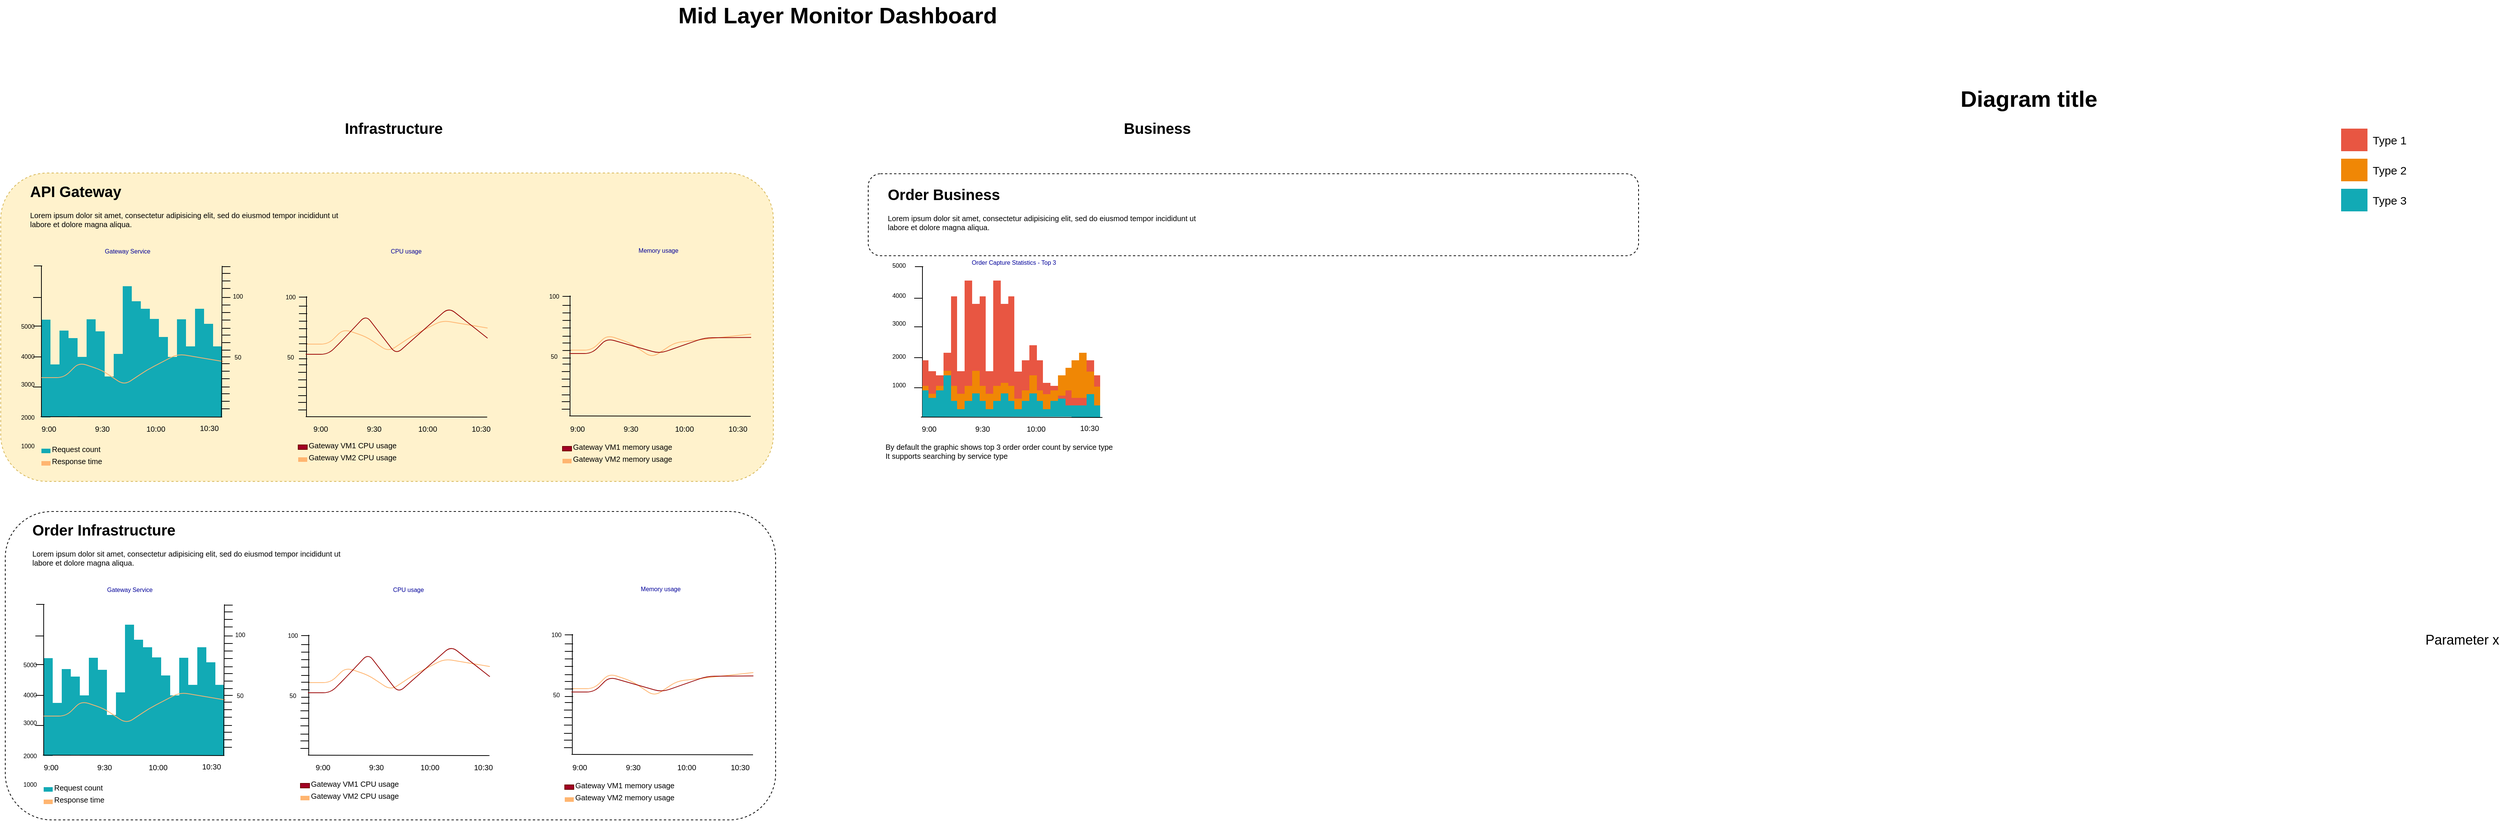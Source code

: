 <mxfile version="12.2.6" type="github" pages="1">
  <diagram id="07fea595-8f29-1299-0266-81d95cde20df" name="Page-1">
    <mxGraphModel dx="-1023" dy="820" grid="1" gridSize="10" guides="1" tooltips="1" connect="1" arrows="1" fold="1" page="1" pageScale="1" pageWidth="1169" pageHeight="827" background="#ffffff" math="0" shadow="0">
      <root>
        <mxCell id="0"/>
        <mxCell id="1" parent="0"/>
        <mxCell id="Wl3PlyjCfCqaFqwn1Miz-761" value="" style="rounded=1;whiteSpace=wrap;html=1;dashed=1;fillColor=#fff2cc;strokeColor=#d6b656;" vertex="1" parent="1">
          <mxGeometry x="2354" y="950" width="1026" height="410" as="geometry"/>
        </mxCell>
        <mxCell id="723" value="" style="whiteSpace=wrap;fillColor=#12AAB5;gradientColor=none;gradientDirection=east;strokeColor=none;html=1;fontColor=#23445d;" parent="1" vertex="1">
          <mxGeometry x="2408" y="1145" width="12" height="130" as="geometry"/>
        </mxCell>
        <mxCell id="739" value="" style="whiteSpace=wrap;fillColor=#12AAB5;gradientColor=none;gradientDirection=east;strokeColor=none;html=1;fontColor=#23445d;" parent="1" vertex="1">
          <mxGeometry x="2408" y="1316.5" width="12" height="6" as="geometry"/>
        </mxCell>
        <mxCell id="744" value="Request count" style="text;spacingTop=-5;html=1;points=[];fontSize=10;" parent="1" vertex="1">
          <mxGeometry x="2420" y="1309.5" width="80" height="20" as="geometry"/>
        </mxCell>
        <mxCell id="749" value="Mid Layer Monitor Dashboard" style="text;spacingTop=-5;align=center;verticalAlign=middle;fontSize=30;fontStyle=1;html=1;points=[]" parent="1" vertex="1">
          <mxGeometry x="3060" y="720" width="810" height="45" as="geometry"/>
        </mxCell>
        <mxCell id="o6w3HR38CNkeLtD_eccx-752" value="" style="whiteSpace=wrap;fillColor=#12AAB5;gradientColor=none;gradientDirection=east;strokeColor=none;html=1;fontColor=#23445d;" parent="1" vertex="1">
          <mxGeometry x="2420" y="1204.5" width="12" height="70" as="geometry"/>
        </mxCell>
        <mxCell id="o6w3HR38CNkeLtD_eccx-753" value="" style="whiteSpace=wrap;fillColor=#12AAB5;gradientColor=none;gradientDirection=east;strokeColor=none;html=1;fontColor=#23445d;" parent="1" vertex="1">
          <mxGeometry x="2516" y="1100.5" width="12" height="174" as="geometry"/>
        </mxCell>
        <mxCell id="o6w3HR38CNkeLtD_eccx-754" value="" style="whiteSpace=wrap;fillColor=#12AAB5;gradientColor=none;gradientDirection=east;strokeColor=none;html=1;fontColor=#23445d;" parent="1" vertex="1">
          <mxGeometry x="2432" y="1159.5" width="12" height="115" as="geometry"/>
        </mxCell>
        <mxCell id="o6w3HR38CNkeLtD_eccx-755" value="" style="whiteSpace=wrap;fillColor=#12AAB5;gradientColor=none;gradientDirection=east;strokeColor=none;html=1;fontColor=#23445d;" parent="1" vertex="1">
          <mxGeometry x="2444" y="1169.5" width="12" height="104" as="geometry"/>
        </mxCell>
        <mxCell id="o6w3HR38CNkeLtD_eccx-756" value="" style="whiteSpace=wrap;fillColor=#12AAB5;gradientColor=none;gradientDirection=east;strokeColor=none;html=1;fontColor=#23445d;" parent="1" vertex="1">
          <mxGeometry x="2456" y="1194.5" width="12" height="80" as="geometry"/>
        </mxCell>
        <mxCell id="o6w3HR38CNkeLtD_eccx-757" value="" style="whiteSpace=wrap;fillColor=#12AAB5;gradientColor=none;gradientDirection=east;strokeColor=none;html=1;fontColor=#23445d;" parent="1" vertex="1">
          <mxGeometry x="2468" y="1144.5" width="12" height="130" as="geometry"/>
        </mxCell>
        <mxCell id="o6w3HR38CNkeLtD_eccx-758" value="" style="whiteSpace=wrap;fillColor=#12AAB5;gradientColor=none;gradientDirection=east;strokeColor=none;html=1;fontColor=#23445d;" parent="1" vertex="1">
          <mxGeometry x="2480" y="1160.5" width="12" height="114" as="geometry"/>
        </mxCell>
        <mxCell id="o6w3HR38CNkeLtD_eccx-759" value="" style="whiteSpace=wrap;fillColor=#12AAB5;gradientColor=none;gradientDirection=east;strokeColor=none;html=1;fontColor=#23445d;" parent="1" vertex="1">
          <mxGeometry x="2492" y="1220.5" width="12" height="54" as="geometry"/>
        </mxCell>
        <mxCell id="o6w3HR38CNkeLtD_eccx-760" value="" style="whiteSpace=wrap;fillColor=#12AAB5;gradientColor=none;gradientDirection=east;strokeColor=none;html=1;fontColor=#23445d;" parent="1" vertex="1">
          <mxGeometry x="2504" y="1190.5" width="12" height="84" as="geometry"/>
        </mxCell>
        <mxCell id="o6w3HR38CNkeLtD_eccx-762" value="" style="whiteSpace=wrap;fillColor=#12AAB5;gradientColor=none;gradientDirection=east;strokeColor=none;html=1;fontColor=#23445d;" parent="1" vertex="1">
          <mxGeometry x="2528" y="1120.5" width="12" height="154" as="geometry"/>
        </mxCell>
        <mxCell id="o6w3HR38CNkeLtD_eccx-763" value="" style="whiteSpace=wrap;fillColor=#12AAB5;gradientColor=none;gradientDirection=east;strokeColor=none;html=1;fontColor=#23445d;" parent="1" vertex="1">
          <mxGeometry x="2540" y="1130.5" width="12" height="144" as="geometry"/>
        </mxCell>
        <mxCell id="o6w3HR38CNkeLtD_eccx-764" value="" style="whiteSpace=wrap;fillColor=#12AAB5;gradientColor=none;gradientDirection=east;strokeColor=none;html=1;fontColor=#23445d;" parent="1" vertex="1">
          <mxGeometry x="2636" y="1180.5" width="12" height="94" as="geometry"/>
        </mxCell>
        <mxCell id="o6w3HR38CNkeLtD_eccx-765" value="" style="whiteSpace=wrap;fillColor=#12AAB5;gradientColor=none;gradientDirection=east;strokeColor=none;html=1;fontColor=#23445d;" parent="1" vertex="1">
          <mxGeometry x="2552" y="1144" width="12" height="130" as="geometry"/>
        </mxCell>
        <mxCell id="o6w3HR38CNkeLtD_eccx-766" value="" style="whiteSpace=wrap;fillColor=#12AAB5;gradientColor=none;gradientDirection=east;strokeColor=none;html=1;fontColor=#23445d;" parent="1" vertex="1">
          <mxGeometry x="2564" y="1168" width="12" height="106" as="geometry"/>
        </mxCell>
        <mxCell id="o6w3HR38CNkeLtD_eccx-767" value="" style="whiteSpace=wrap;fillColor=#12AAB5;gradientColor=none;gradientDirection=east;strokeColor=none;html=1;fontColor=#23445d;" parent="1" vertex="1">
          <mxGeometry x="2576" y="1194.5" width="12" height="80" as="geometry"/>
        </mxCell>
        <mxCell id="o6w3HR38CNkeLtD_eccx-768" value="" style="whiteSpace=wrap;fillColor=#12AAB5;gradientColor=none;gradientDirection=east;strokeColor=none;html=1;fontColor=#23445d;" parent="1" vertex="1">
          <mxGeometry x="2588" y="1144.5" width="12" height="130" as="geometry"/>
        </mxCell>
        <mxCell id="o6w3HR38CNkeLtD_eccx-769" value="" style="whiteSpace=wrap;fillColor=#12AAB5;gradientColor=none;gradientDirection=east;strokeColor=none;html=1;fontColor=#23445d;" parent="1" vertex="1">
          <mxGeometry x="2600" y="1180.5" width="12" height="94" as="geometry"/>
        </mxCell>
        <mxCell id="o6w3HR38CNkeLtD_eccx-770" value="" style="whiteSpace=wrap;fillColor=#12AAB5;gradientColor=none;gradientDirection=east;strokeColor=none;html=1;fontColor=#23445d;" parent="1" vertex="1">
          <mxGeometry x="2612" y="1130.5" width="12" height="144" as="geometry"/>
        </mxCell>
        <mxCell id="o6w3HR38CNkeLtD_eccx-771" value="" style="whiteSpace=wrap;fillColor=#12AAB5;gradientColor=none;gradientDirection=east;strokeColor=none;html=1;fontColor=#23445d;" parent="1" vertex="1">
          <mxGeometry x="2624" y="1150.5" width="12" height="124" as="geometry"/>
        </mxCell>
        <mxCell id="o6w3HR38CNkeLtD_eccx-772" value="" style="endArrow=none;html=1;strokeWidth=1;" parent="1" edge="1">
          <mxGeometry width="50" height="50" relative="1" as="geometry">
            <mxPoint x="2408" y="1273.5" as="sourcePoint"/>
            <mxPoint x="2408" y="1073.5" as="targetPoint"/>
          </mxGeometry>
        </mxCell>
        <mxCell id="o6w3HR38CNkeLtD_eccx-783" value="" style="endArrow=none;html=1;strokeWidth=1;" parent="1" edge="1">
          <mxGeometry width="50" height="50" relative="1" as="geometry">
            <mxPoint x="2407" y="1274" as="sourcePoint"/>
            <mxPoint x="2648" y="1274.5" as="targetPoint"/>
          </mxGeometry>
        </mxCell>
        <mxCell id="o6w3HR38CNkeLtD_eccx-785" value="" style="endArrow=none;html=1;strokeWidth=1;entryX=1.125;entryY=0.214;entryDx=0;entryDy=0;entryPerimeter=0;strokeColor=#FFB570;" parent="1" target="o6w3HR38CNkeLtD_eccx-764" edge="1">
          <mxGeometry width="50" height="50" relative="1" as="geometry">
            <mxPoint x="2408" y="1222" as="sourcePoint"/>
            <mxPoint x="2598" y="1222" as="targetPoint"/>
            <Array as="points">
              <mxPoint x="2438" y="1222"/>
              <mxPoint x="2458" y="1202"/>
              <mxPoint x="2488" y="1212"/>
              <mxPoint x="2518" y="1232"/>
              <mxPoint x="2548" y="1212"/>
              <mxPoint x="2589" y="1190.5"/>
            </Array>
          </mxGeometry>
        </mxCell>
        <mxCell id="o6w3HR38CNkeLtD_eccx-787" value="" style="endArrow=none;html=1;strokeWidth=1;" parent="1" edge="1">
          <mxGeometry width="50" height="50" relative="1" as="geometry">
            <mxPoint x="2397" y="1234.5" as="sourcePoint"/>
            <mxPoint x="2408" y="1234.5" as="targetPoint"/>
          </mxGeometry>
        </mxCell>
        <mxCell id="o6w3HR38CNkeLtD_eccx-789" value="" style="endArrow=none;html=1;strokeWidth=1;" parent="1" edge="1">
          <mxGeometry width="50" height="50" relative="1" as="geometry">
            <mxPoint x="2397" y="1194.5" as="sourcePoint"/>
            <mxPoint x="2408" y="1194.5" as="targetPoint"/>
          </mxGeometry>
        </mxCell>
        <mxCell id="o6w3HR38CNkeLtD_eccx-790" value="" style="endArrow=none;html=1;strokeWidth=1;" parent="1" edge="1">
          <mxGeometry width="50" height="50" relative="1" as="geometry">
            <mxPoint x="2397" y="1153.5" as="sourcePoint"/>
            <mxPoint x="2408" y="1153.5" as="targetPoint"/>
          </mxGeometry>
        </mxCell>
        <mxCell id="o6w3HR38CNkeLtD_eccx-791" value="" style="endArrow=none;html=1;strokeWidth=1;" parent="1" edge="1">
          <mxGeometry width="50" height="50" relative="1" as="geometry">
            <mxPoint x="2647" y="1274.5" as="sourcePoint"/>
            <mxPoint x="2648" y="1073.5" as="targetPoint"/>
          </mxGeometry>
        </mxCell>
        <mxCell id="o6w3HR38CNkeLtD_eccx-792" value="" style="endArrow=none;html=1;strokeWidth=1;" parent="1" edge="1">
          <mxGeometry width="50" height="50" relative="1" as="geometry">
            <mxPoint x="2647" y="1263.5" as="sourcePoint"/>
            <mxPoint x="2658" y="1263.5" as="targetPoint"/>
          </mxGeometry>
        </mxCell>
        <mxCell id="o6w3HR38CNkeLtD_eccx-793" value="" style="endArrow=none;html=1;strokeWidth=1;" parent="1" edge="1">
          <mxGeometry width="50" height="50" relative="1" as="geometry">
            <mxPoint x="2648" y="1194.5" as="sourcePoint"/>
            <mxPoint x="2659" y="1194.5" as="targetPoint"/>
          </mxGeometry>
        </mxCell>
        <mxCell id="o6w3HR38CNkeLtD_eccx-794" value="" style="endArrow=none;html=1;strokeWidth=1;" parent="1" edge="1">
          <mxGeometry width="50" height="50" relative="1" as="geometry">
            <mxPoint x="2647" y="1203.5" as="sourcePoint"/>
            <mxPoint x="2658" y="1203.5" as="targetPoint"/>
          </mxGeometry>
        </mxCell>
        <mxCell id="o6w3HR38CNkeLtD_eccx-795" value="" style="endArrow=none;html=1;strokeWidth=1;" parent="1" edge="1">
          <mxGeometry width="50" height="50" relative="1" as="geometry">
            <mxPoint x="2647" y="1213.5" as="sourcePoint"/>
            <mxPoint x="2658" y="1213.5" as="targetPoint"/>
          </mxGeometry>
        </mxCell>
        <mxCell id="o6w3HR38CNkeLtD_eccx-796" value="" style="endArrow=none;html=1;strokeWidth=1;" parent="1" edge="1">
          <mxGeometry width="50" height="50" relative="1" as="geometry">
            <mxPoint x="2647" y="1223.5" as="sourcePoint"/>
            <mxPoint x="2658" y="1223.5" as="targetPoint"/>
          </mxGeometry>
        </mxCell>
        <mxCell id="o6w3HR38CNkeLtD_eccx-797" value="" style="endArrow=none;html=1;strokeWidth=1;" parent="1" edge="1">
          <mxGeometry width="50" height="50" relative="1" as="geometry">
            <mxPoint x="2647" y="1234.5" as="sourcePoint"/>
            <mxPoint x="2658" y="1234.5" as="targetPoint"/>
          </mxGeometry>
        </mxCell>
        <mxCell id="o6w3HR38CNkeLtD_eccx-798" value="" style="endArrow=none;html=1;strokeWidth=1;" parent="1" edge="1">
          <mxGeometry width="50" height="50" relative="1" as="geometry">
            <mxPoint x="2647" y="1243.5" as="sourcePoint"/>
            <mxPoint x="2658" y="1243.5" as="targetPoint"/>
          </mxGeometry>
        </mxCell>
        <mxCell id="o6w3HR38CNkeLtD_eccx-799" value="" style="endArrow=none;html=1;strokeWidth=1;" parent="1" edge="1">
          <mxGeometry width="50" height="50" relative="1" as="geometry">
            <mxPoint x="2647" y="1253.5" as="sourcePoint"/>
            <mxPoint x="2658" y="1253.5" as="targetPoint"/>
          </mxGeometry>
        </mxCell>
        <mxCell id="o6w3HR38CNkeLtD_eccx-800" value="" style="endArrow=none;html=1;strokeWidth=1;" parent="1" edge="1">
          <mxGeometry width="50" height="50" relative="1" as="geometry">
            <mxPoint x="2648" y="1185.5" as="sourcePoint"/>
            <mxPoint x="2659" y="1185.5" as="targetPoint"/>
          </mxGeometry>
        </mxCell>
        <mxCell id="o6w3HR38CNkeLtD_eccx-801" value="" style="endArrow=none;html=1;strokeWidth=1;" parent="1" edge="1">
          <mxGeometry width="50" height="50" relative="1" as="geometry">
            <mxPoint x="2648" y="1115.5" as="sourcePoint"/>
            <mxPoint x="2659" y="1115.5" as="targetPoint"/>
          </mxGeometry>
        </mxCell>
        <mxCell id="o6w3HR38CNkeLtD_eccx-802" value="" style="endArrow=none;html=1;strokeWidth=1;" parent="1" edge="1">
          <mxGeometry width="50" height="50" relative="1" as="geometry">
            <mxPoint x="2648" y="1125.5" as="sourcePoint"/>
            <mxPoint x="2659" y="1125.5" as="targetPoint"/>
          </mxGeometry>
        </mxCell>
        <mxCell id="o6w3HR38CNkeLtD_eccx-803" value="" style="endArrow=none;html=1;strokeWidth=1;" parent="1" edge="1">
          <mxGeometry width="50" height="50" relative="1" as="geometry">
            <mxPoint x="2648" y="1135.5" as="sourcePoint"/>
            <mxPoint x="2659" y="1135.5" as="targetPoint"/>
          </mxGeometry>
        </mxCell>
        <mxCell id="o6w3HR38CNkeLtD_eccx-804" value="" style="endArrow=none;html=1;strokeWidth=1;" parent="1" edge="1">
          <mxGeometry width="50" height="50" relative="1" as="geometry">
            <mxPoint x="2648" y="1145.5" as="sourcePoint"/>
            <mxPoint x="2659" y="1145.5" as="targetPoint"/>
          </mxGeometry>
        </mxCell>
        <mxCell id="o6w3HR38CNkeLtD_eccx-805" value="" style="endArrow=none;html=1;strokeWidth=1;" parent="1" edge="1">
          <mxGeometry width="50" height="50" relative="1" as="geometry">
            <mxPoint x="2648" y="1156.5" as="sourcePoint"/>
            <mxPoint x="2659" y="1156.5" as="targetPoint"/>
          </mxGeometry>
        </mxCell>
        <mxCell id="o6w3HR38CNkeLtD_eccx-806" value="" style="endArrow=none;html=1;strokeWidth=1;" parent="1" edge="1">
          <mxGeometry width="50" height="50" relative="1" as="geometry">
            <mxPoint x="2648" y="1165.5" as="sourcePoint"/>
            <mxPoint x="2659" y="1165.5" as="targetPoint"/>
          </mxGeometry>
        </mxCell>
        <mxCell id="o6w3HR38CNkeLtD_eccx-807" value="" style="endArrow=none;html=1;strokeWidth=1;" parent="1" edge="1">
          <mxGeometry width="50" height="50" relative="1" as="geometry">
            <mxPoint x="2648" y="1175.5" as="sourcePoint"/>
            <mxPoint x="2659" y="1175.5" as="targetPoint"/>
          </mxGeometry>
        </mxCell>
        <mxCell id="o6w3HR38CNkeLtD_eccx-808" value="" style="endArrow=none;html=1;strokeWidth=1;" parent="1" edge="1">
          <mxGeometry width="50" height="50" relative="1" as="geometry">
            <mxPoint x="2648" y="1103.5" as="sourcePoint"/>
            <mxPoint x="2659" y="1103.5" as="targetPoint"/>
          </mxGeometry>
        </mxCell>
        <mxCell id="o6w3HR38CNkeLtD_eccx-813" value="" style="endArrow=none;html=1;strokeWidth=1;" parent="1" edge="1">
          <mxGeometry width="50" height="50" relative="1" as="geometry">
            <mxPoint x="2648" y="1074.5" as="sourcePoint"/>
            <mxPoint x="2659" y="1074.5" as="targetPoint"/>
          </mxGeometry>
        </mxCell>
        <mxCell id="o6w3HR38CNkeLtD_eccx-814" value="" style="endArrow=none;html=1;strokeWidth=1;" parent="1" edge="1">
          <mxGeometry width="50" height="50" relative="1" as="geometry">
            <mxPoint x="2648" y="1083.5" as="sourcePoint"/>
            <mxPoint x="2659" y="1083.5" as="targetPoint"/>
          </mxGeometry>
        </mxCell>
        <mxCell id="o6w3HR38CNkeLtD_eccx-815" value="" style="endArrow=none;html=1;strokeWidth=1;" parent="1" edge="1">
          <mxGeometry width="50" height="50" relative="1" as="geometry">
            <mxPoint x="2648" y="1093.5" as="sourcePoint"/>
            <mxPoint x="2659" y="1093.5" as="targetPoint"/>
          </mxGeometry>
        </mxCell>
        <mxCell id="o6w3HR38CNkeLtD_eccx-816" value="" style="endArrow=none;html=1;strokeWidth=1;" parent="1" edge="1">
          <mxGeometry width="50" height="50" relative="1" as="geometry">
            <mxPoint x="2397" y="1115.5" as="sourcePoint"/>
            <mxPoint x="2408" y="1115.5" as="targetPoint"/>
          </mxGeometry>
        </mxCell>
        <mxCell id="o6w3HR38CNkeLtD_eccx-817" value="" style="endArrow=none;html=1;strokeWidth=1;" parent="1" edge="1">
          <mxGeometry width="50" height="50" relative="1" as="geometry">
            <mxPoint x="2398" y="1073.5" as="sourcePoint"/>
            <mxPoint x="2409" y="1073.5" as="targetPoint"/>
          </mxGeometry>
        </mxCell>
        <mxCell id="o6w3HR38CNkeLtD_eccx-818" value="&lt;font style=&quot;font-size: 8px;&quot;&gt;1000&lt;/font&gt;" style="text;html=1;align=center;verticalAlign=middle;whiteSpace=wrap;rounded=0;fontSize=8;" parent="1" vertex="1">
          <mxGeometry x="2370" y="1303" width="40" height="20" as="geometry"/>
        </mxCell>
        <mxCell id="o6w3HR38CNkeLtD_eccx-819" value="&lt;font style=&quot;font-size: 8px&quot;&gt;2000&lt;/font&gt;" style="text;html=1;align=center;verticalAlign=middle;whiteSpace=wrap;rounded=0;fontSize=8;" parent="1" vertex="1">
          <mxGeometry x="2370" y="1265" width="40" height="20" as="geometry"/>
        </mxCell>
        <mxCell id="o6w3HR38CNkeLtD_eccx-820" value="&lt;font style=&quot;font-size: 8px&quot;&gt;3000&lt;/font&gt;" style="text;html=1;align=center;verticalAlign=middle;whiteSpace=wrap;rounded=0;fontSize=8;" parent="1" vertex="1">
          <mxGeometry x="2370" y="1221" width="40" height="20" as="geometry"/>
        </mxCell>
        <mxCell id="o6w3HR38CNkeLtD_eccx-821" value="&lt;font style=&quot;font-size: 8px&quot;&gt;4000&lt;/font&gt;" style="text;html=1;align=center;verticalAlign=middle;whiteSpace=wrap;rounded=0;fontSize=8;" parent="1" vertex="1">
          <mxGeometry x="2370" y="1184" width="40" height="20" as="geometry"/>
        </mxCell>
        <mxCell id="o6w3HR38CNkeLtD_eccx-822" value="&lt;font style=&quot;font-size: 8px&quot;&gt;5000&lt;/font&gt;" style="text;html=1;align=center;verticalAlign=middle;whiteSpace=wrap;rounded=0;fontSize=8;" parent="1" vertex="1">
          <mxGeometry x="2370" y="1144" width="40" height="20" as="geometry"/>
        </mxCell>
        <mxCell id="o6w3HR38CNkeLtD_eccx-823" value="&lt;font style=&quot;font-size: 8px&quot;&gt;100&lt;/font&gt;" style="text;html=1;align=center;verticalAlign=middle;whiteSpace=wrap;rounded=0;fontSize=8;" parent="1" vertex="1">
          <mxGeometry x="2659" y="1103.5" width="20" height="20" as="geometry"/>
        </mxCell>
        <mxCell id="o6w3HR38CNkeLtD_eccx-824" value="&lt;font style=&quot;font-size: 8px&quot;&gt;50&lt;/font&gt;" style="text;html=1;align=center;verticalAlign=middle;whiteSpace=wrap;rounded=0;fontSize=8;" parent="1" vertex="1">
          <mxGeometry x="2659" y="1184.5" width="20" height="20" as="geometry"/>
        </mxCell>
        <mxCell id="o6w3HR38CNkeLtD_eccx-825" value="Gateway Service" style="text;html=1;strokeColor=none;fillColor=none;align=center;verticalAlign=middle;whiteSpace=wrap;rounded=0;fontSize=8;fontColor=#000099;" parent="1" vertex="1">
          <mxGeometry x="2469" y="1043.5" width="107" height="20" as="geometry"/>
        </mxCell>
        <mxCell id="o6w3HR38CNkeLtD_eccx-827" value="" style="whiteSpace=wrap;fillColor=#FFB570;gradientColor=none;gradientDirection=east;strokeColor=none;html=1;fontColor=#23445d;" parent="1" vertex="1">
          <mxGeometry x="2408" y="1333" width="12" height="6" as="geometry"/>
        </mxCell>
        <mxCell id="o6w3HR38CNkeLtD_eccx-828" value="Response time" style="text;spacingTop=-5;html=1;points=[];fontSize=10;" parent="1" vertex="1">
          <mxGeometry x="2420" y="1326" width="80" height="20" as="geometry"/>
        </mxCell>
        <mxCell id="o6w3HR38CNkeLtD_eccx-833" value="" style="endArrow=none;html=1;strokeWidth=1;entryX=1.125;entryY=0.214;entryDx=0;entryDy=0;entryPerimeter=0;strokeColor=#FFB570;" parent="1" edge="1">
          <mxGeometry width="50" height="50" relative="1" as="geometry">
            <mxPoint x="2759" y="1177.5" as="sourcePoint"/>
            <mxPoint x="3000.5" y="1156.116" as="targetPoint"/>
            <Array as="points">
              <mxPoint x="2789" y="1177.5"/>
              <mxPoint x="2809" y="1157.5"/>
              <mxPoint x="2839" y="1167.5"/>
              <mxPoint x="2869" y="1187.5"/>
              <mxPoint x="2899" y="1167.5"/>
              <mxPoint x="2940" y="1146"/>
            </Array>
          </mxGeometry>
        </mxCell>
        <mxCell id="o6w3HR38CNkeLtD_eccx-834" value="" style="endArrow=none;html=1;strokeWidth=1;" parent="1" edge="1">
          <mxGeometry width="50" height="50" relative="1" as="geometry">
            <mxPoint x="2760" y="1274" as="sourcePoint"/>
            <mxPoint x="2760" y="1114" as="targetPoint"/>
          </mxGeometry>
        </mxCell>
        <mxCell id="o6w3HR38CNkeLtD_eccx-836" value="" style="endArrow=none;html=1;strokeWidth=1;" parent="1" edge="1">
          <mxGeometry width="50" height="50" relative="1" as="geometry">
            <mxPoint x="2750" y="1205" as="sourcePoint"/>
            <mxPoint x="2761" y="1205" as="targetPoint"/>
          </mxGeometry>
        </mxCell>
        <mxCell id="o6w3HR38CNkeLtD_eccx-837" value="" style="endArrow=none;html=1;strokeWidth=1;" parent="1" edge="1">
          <mxGeometry width="50" height="50" relative="1" as="geometry">
            <mxPoint x="2749" y="1215" as="sourcePoint"/>
            <mxPoint x="2760" y="1215" as="targetPoint"/>
          </mxGeometry>
        </mxCell>
        <mxCell id="o6w3HR38CNkeLtD_eccx-838" value="" style="endArrow=none;html=1;strokeWidth=1;" parent="1" edge="1">
          <mxGeometry width="50" height="50" relative="1" as="geometry">
            <mxPoint x="2749" y="1225" as="sourcePoint"/>
            <mxPoint x="2760" y="1225" as="targetPoint"/>
          </mxGeometry>
        </mxCell>
        <mxCell id="o6w3HR38CNkeLtD_eccx-839" value="" style="endArrow=none;html=1;strokeWidth=1;" parent="1" edge="1">
          <mxGeometry width="50" height="50" relative="1" as="geometry">
            <mxPoint x="2749" y="1235" as="sourcePoint"/>
            <mxPoint x="2760" y="1235" as="targetPoint"/>
          </mxGeometry>
        </mxCell>
        <mxCell id="o6w3HR38CNkeLtD_eccx-840" value="" style="endArrow=none;html=1;strokeWidth=1;" parent="1" edge="1">
          <mxGeometry width="50" height="50" relative="1" as="geometry">
            <mxPoint x="2749" y="1246" as="sourcePoint"/>
            <mxPoint x="2760" y="1246" as="targetPoint"/>
          </mxGeometry>
        </mxCell>
        <mxCell id="o6w3HR38CNkeLtD_eccx-841" value="" style="endArrow=none;html=1;strokeWidth=1;" parent="1" edge="1">
          <mxGeometry width="50" height="50" relative="1" as="geometry">
            <mxPoint x="2749" y="1255" as="sourcePoint"/>
            <mxPoint x="2760" y="1255" as="targetPoint"/>
          </mxGeometry>
        </mxCell>
        <mxCell id="o6w3HR38CNkeLtD_eccx-842" value="" style="endArrow=none;html=1;strokeWidth=1;" parent="1" edge="1">
          <mxGeometry width="50" height="50" relative="1" as="geometry">
            <mxPoint x="2749" y="1265" as="sourcePoint"/>
            <mxPoint x="2760" y="1265" as="targetPoint"/>
          </mxGeometry>
        </mxCell>
        <mxCell id="o6w3HR38CNkeLtD_eccx-843" value="" style="endArrow=none;html=1;strokeWidth=1;" parent="1" edge="1">
          <mxGeometry width="50" height="50" relative="1" as="geometry">
            <mxPoint x="2750" y="1197" as="sourcePoint"/>
            <mxPoint x="2761" y="1197" as="targetPoint"/>
          </mxGeometry>
        </mxCell>
        <mxCell id="o6w3HR38CNkeLtD_eccx-844" value="" style="endArrow=none;html=1;strokeWidth=1;" parent="1" edge="1">
          <mxGeometry width="50" height="50" relative="1" as="geometry">
            <mxPoint x="2750" y="1127" as="sourcePoint"/>
            <mxPoint x="2761" y="1127" as="targetPoint"/>
          </mxGeometry>
        </mxCell>
        <mxCell id="o6w3HR38CNkeLtD_eccx-845" value="" style="endArrow=none;html=1;strokeWidth=1;" parent="1" edge="1">
          <mxGeometry width="50" height="50" relative="1" as="geometry">
            <mxPoint x="2750" y="1137" as="sourcePoint"/>
            <mxPoint x="2761" y="1137" as="targetPoint"/>
          </mxGeometry>
        </mxCell>
        <mxCell id="o6w3HR38CNkeLtD_eccx-846" value="" style="endArrow=none;html=1;strokeWidth=1;" parent="1" edge="1">
          <mxGeometry width="50" height="50" relative="1" as="geometry">
            <mxPoint x="2750" y="1147" as="sourcePoint"/>
            <mxPoint x="2761" y="1147" as="targetPoint"/>
          </mxGeometry>
        </mxCell>
        <mxCell id="o6w3HR38CNkeLtD_eccx-847" value="" style="endArrow=none;html=1;strokeWidth=1;" parent="1" edge="1">
          <mxGeometry width="50" height="50" relative="1" as="geometry">
            <mxPoint x="2750" y="1157" as="sourcePoint"/>
            <mxPoint x="2761" y="1157" as="targetPoint"/>
          </mxGeometry>
        </mxCell>
        <mxCell id="o6w3HR38CNkeLtD_eccx-848" value="" style="endArrow=none;html=1;strokeWidth=1;" parent="1" edge="1">
          <mxGeometry width="50" height="50" relative="1" as="geometry">
            <mxPoint x="2750" y="1168" as="sourcePoint"/>
            <mxPoint x="2761" y="1168" as="targetPoint"/>
          </mxGeometry>
        </mxCell>
        <mxCell id="o6w3HR38CNkeLtD_eccx-849" value="" style="endArrow=none;html=1;strokeWidth=1;" parent="1" edge="1">
          <mxGeometry width="50" height="50" relative="1" as="geometry">
            <mxPoint x="2750" y="1177" as="sourcePoint"/>
            <mxPoint x="2761" y="1177" as="targetPoint"/>
          </mxGeometry>
        </mxCell>
        <mxCell id="o6w3HR38CNkeLtD_eccx-850" value="" style="endArrow=none;html=1;strokeWidth=1;" parent="1" edge="1">
          <mxGeometry width="50" height="50" relative="1" as="geometry">
            <mxPoint x="2750" y="1187" as="sourcePoint"/>
            <mxPoint x="2761" y="1187" as="targetPoint"/>
          </mxGeometry>
        </mxCell>
        <mxCell id="o6w3HR38CNkeLtD_eccx-851" value="" style="endArrow=none;html=1;strokeWidth=1;" parent="1" edge="1">
          <mxGeometry width="50" height="50" relative="1" as="geometry">
            <mxPoint x="2750" y="1115" as="sourcePoint"/>
            <mxPoint x="2761" y="1115" as="targetPoint"/>
          </mxGeometry>
        </mxCell>
        <mxCell id="o6w3HR38CNkeLtD_eccx-855" value="&lt;font style=&quot;font-size: 8px&quot;&gt;100&lt;/font&gt;" style="text;html=1;align=center;verticalAlign=middle;whiteSpace=wrap;rounded=0;fontSize=8;" parent="1" vertex="1">
          <mxGeometry x="2729" y="1104.5" width="20" height="20" as="geometry"/>
        </mxCell>
        <mxCell id="o6w3HR38CNkeLtD_eccx-856" value="&lt;font style=&quot;font-size: 8px&quot;&gt;50&lt;/font&gt;" style="text;html=1;align=center;verticalAlign=middle;whiteSpace=wrap;rounded=0;fontSize=8;" parent="1" vertex="1">
          <mxGeometry x="2729" y="1184.5" width="20" height="20" as="geometry"/>
        </mxCell>
        <mxCell id="o6w3HR38CNkeLtD_eccx-857" value="" style="endArrow=none;html=1;strokeWidth=1;" parent="1" edge="1">
          <mxGeometry width="50" height="50" relative="1" as="geometry">
            <mxPoint x="2759" y="1274" as="sourcePoint"/>
            <mxPoint x="3000" y="1274.5" as="targetPoint"/>
          </mxGeometry>
        </mxCell>
        <mxCell id="o6w3HR38CNkeLtD_eccx-858" value="" style="endArrow=none;html=1;strokeWidth=1;entryX=1.125;entryY=0.214;entryDx=0;entryDy=0;entryPerimeter=0;strokeColor=#990000;" parent="1" edge="1">
          <mxGeometry width="50" height="50" relative="1" as="geometry">
            <mxPoint x="2759" y="1191" as="sourcePoint"/>
            <mxPoint x="3000.5" y="1169.616" as="targetPoint"/>
            <Array as="points">
              <mxPoint x="2789" y="1191"/>
              <mxPoint x="2809" y="1171"/>
              <mxPoint x="2839" y="1139"/>
              <mxPoint x="2879" y="1191"/>
              <mxPoint x="2949" y="1129"/>
            </Array>
          </mxGeometry>
        </mxCell>
        <mxCell id="o6w3HR38CNkeLtD_eccx-903" value="" style="endArrow=none;html=1;strokeWidth=1;entryX=1.125;entryY=0.214;entryDx=0;entryDy=0;entryPerimeter=0;strokeColor=#FFB570;" parent="1" edge="1">
          <mxGeometry width="50" height="50" relative="1" as="geometry">
            <mxPoint x="3109" y="1185.5" as="sourcePoint"/>
            <mxPoint x="3350.5" y="1164.116" as="targetPoint"/>
            <Array as="points">
              <mxPoint x="3139" y="1185.5"/>
              <mxPoint x="3159" y="1165.5"/>
              <mxPoint x="3189" y="1175.5"/>
              <mxPoint x="3219" y="1195.5"/>
              <mxPoint x="3249" y="1175.5"/>
            </Array>
          </mxGeometry>
        </mxCell>
        <mxCell id="o6w3HR38CNkeLtD_eccx-904" value="" style="endArrow=none;html=1;strokeWidth=1;" parent="1" edge="1">
          <mxGeometry width="50" height="50" relative="1" as="geometry">
            <mxPoint x="3110" y="1273" as="sourcePoint"/>
            <mxPoint x="3110" y="1113" as="targetPoint"/>
          </mxGeometry>
        </mxCell>
        <mxCell id="o6w3HR38CNkeLtD_eccx-905" value="" style="endArrow=none;html=1;strokeWidth=1;" parent="1" edge="1">
          <mxGeometry width="50" height="50" relative="1" as="geometry">
            <mxPoint x="3100" y="1204" as="sourcePoint"/>
            <mxPoint x="3111" y="1204" as="targetPoint"/>
          </mxGeometry>
        </mxCell>
        <mxCell id="o6w3HR38CNkeLtD_eccx-906" value="" style="endArrow=none;html=1;strokeWidth=1;" parent="1" edge="1">
          <mxGeometry width="50" height="50" relative="1" as="geometry">
            <mxPoint x="3099" y="1214" as="sourcePoint"/>
            <mxPoint x="3110" y="1214" as="targetPoint"/>
          </mxGeometry>
        </mxCell>
        <mxCell id="o6w3HR38CNkeLtD_eccx-907" value="" style="endArrow=none;html=1;strokeWidth=1;" parent="1" edge="1">
          <mxGeometry width="50" height="50" relative="1" as="geometry">
            <mxPoint x="3099" y="1224" as="sourcePoint"/>
            <mxPoint x="3110" y="1224" as="targetPoint"/>
          </mxGeometry>
        </mxCell>
        <mxCell id="o6w3HR38CNkeLtD_eccx-908" value="" style="endArrow=none;html=1;strokeWidth=1;" parent="1" edge="1">
          <mxGeometry width="50" height="50" relative="1" as="geometry">
            <mxPoint x="3099" y="1234" as="sourcePoint"/>
            <mxPoint x="3110" y="1234" as="targetPoint"/>
          </mxGeometry>
        </mxCell>
        <mxCell id="o6w3HR38CNkeLtD_eccx-909" value="" style="endArrow=none;html=1;strokeWidth=1;" parent="1" edge="1">
          <mxGeometry width="50" height="50" relative="1" as="geometry">
            <mxPoint x="3099" y="1245" as="sourcePoint"/>
            <mxPoint x="3110" y="1245" as="targetPoint"/>
          </mxGeometry>
        </mxCell>
        <mxCell id="o6w3HR38CNkeLtD_eccx-910" value="" style="endArrow=none;html=1;strokeWidth=1;" parent="1" edge="1">
          <mxGeometry width="50" height="50" relative="1" as="geometry">
            <mxPoint x="3099" y="1254" as="sourcePoint"/>
            <mxPoint x="3110" y="1254" as="targetPoint"/>
          </mxGeometry>
        </mxCell>
        <mxCell id="o6w3HR38CNkeLtD_eccx-911" value="" style="endArrow=none;html=1;strokeWidth=1;" parent="1" edge="1">
          <mxGeometry width="50" height="50" relative="1" as="geometry">
            <mxPoint x="3099" y="1264" as="sourcePoint"/>
            <mxPoint x="3110" y="1264" as="targetPoint"/>
          </mxGeometry>
        </mxCell>
        <mxCell id="o6w3HR38CNkeLtD_eccx-912" value="" style="endArrow=none;html=1;strokeWidth=1;" parent="1" edge="1">
          <mxGeometry width="50" height="50" relative="1" as="geometry">
            <mxPoint x="3100" y="1196" as="sourcePoint"/>
            <mxPoint x="3111" y="1196" as="targetPoint"/>
          </mxGeometry>
        </mxCell>
        <mxCell id="o6w3HR38CNkeLtD_eccx-913" value="" style="endArrow=none;html=1;strokeWidth=1;" parent="1" edge="1">
          <mxGeometry width="50" height="50" relative="1" as="geometry">
            <mxPoint x="3100" y="1126" as="sourcePoint"/>
            <mxPoint x="3111" y="1126" as="targetPoint"/>
          </mxGeometry>
        </mxCell>
        <mxCell id="o6w3HR38CNkeLtD_eccx-914" value="" style="endArrow=none;html=1;strokeWidth=1;" parent="1" edge="1">
          <mxGeometry width="50" height="50" relative="1" as="geometry">
            <mxPoint x="3100" y="1136" as="sourcePoint"/>
            <mxPoint x="3111" y="1136" as="targetPoint"/>
          </mxGeometry>
        </mxCell>
        <mxCell id="o6w3HR38CNkeLtD_eccx-915" value="" style="endArrow=none;html=1;strokeWidth=1;" parent="1" edge="1">
          <mxGeometry width="50" height="50" relative="1" as="geometry">
            <mxPoint x="3100" y="1146" as="sourcePoint"/>
            <mxPoint x="3111" y="1146" as="targetPoint"/>
          </mxGeometry>
        </mxCell>
        <mxCell id="o6w3HR38CNkeLtD_eccx-916" value="" style="endArrow=none;html=1;strokeWidth=1;" parent="1" edge="1">
          <mxGeometry width="50" height="50" relative="1" as="geometry">
            <mxPoint x="3100" y="1156" as="sourcePoint"/>
            <mxPoint x="3111" y="1156" as="targetPoint"/>
          </mxGeometry>
        </mxCell>
        <mxCell id="o6w3HR38CNkeLtD_eccx-917" value="" style="endArrow=none;html=1;strokeWidth=1;" parent="1" edge="1">
          <mxGeometry width="50" height="50" relative="1" as="geometry">
            <mxPoint x="3100" y="1167" as="sourcePoint"/>
            <mxPoint x="3111" y="1167" as="targetPoint"/>
          </mxGeometry>
        </mxCell>
        <mxCell id="o6w3HR38CNkeLtD_eccx-918" value="" style="endArrow=none;html=1;strokeWidth=1;" parent="1" edge="1">
          <mxGeometry width="50" height="50" relative="1" as="geometry">
            <mxPoint x="3100" y="1176" as="sourcePoint"/>
            <mxPoint x="3111" y="1176" as="targetPoint"/>
          </mxGeometry>
        </mxCell>
        <mxCell id="o6w3HR38CNkeLtD_eccx-919" value="" style="endArrow=none;html=1;strokeWidth=1;" parent="1" edge="1">
          <mxGeometry width="50" height="50" relative="1" as="geometry">
            <mxPoint x="3100" y="1186" as="sourcePoint"/>
            <mxPoint x="3111" y="1186" as="targetPoint"/>
          </mxGeometry>
        </mxCell>
        <mxCell id="o6w3HR38CNkeLtD_eccx-920" value="" style="endArrow=none;html=1;strokeWidth=1;" parent="1" edge="1">
          <mxGeometry width="50" height="50" relative="1" as="geometry">
            <mxPoint x="3100" y="1114" as="sourcePoint"/>
            <mxPoint x="3111" y="1114" as="targetPoint"/>
          </mxGeometry>
        </mxCell>
        <mxCell id="o6w3HR38CNkeLtD_eccx-921" value="&lt;font style=&quot;font-size: 8px&quot;&gt;100&lt;/font&gt;" style="text;html=1;align=center;verticalAlign=middle;whiteSpace=wrap;rounded=0;fontSize=8;" parent="1" vertex="1">
          <mxGeometry x="3079" y="1103.5" width="20" height="20" as="geometry"/>
        </mxCell>
        <mxCell id="o6w3HR38CNkeLtD_eccx-922" value="&lt;font style=&quot;font-size: 8px&quot;&gt;50&lt;/font&gt;" style="text;html=1;align=center;verticalAlign=middle;whiteSpace=wrap;rounded=0;fontSize=8;" parent="1" vertex="1">
          <mxGeometry x="3079" y="1183.5" width="20" height="20" as="geometry"/>
        </mxCell>
        <mxCell id="o6w3HR38CNkeLtD_eccx-923" value="" style="endArrow=none;html=1;strokeWidth=1;" parent="1" edge="1">
          <mxGeometry width="50" height="50" relative="1" as="geometry">
            <mxPoint x="3109" y="1273" as="sourcePoint"/>
            <mxPoint x="3350" y="1273.5" as="targetPoint"/>
          </mxGeometry>
        </mxCell>
        <mxCell id="o6w3HR38CNkeLtD_eccx-924" value="" style="endArrow=none;html=1;strokeWidth=1;entryX=1.125;entryY=0.214;entryDx=0;entryDy=0;entryPerimeter=0;strokeColor=#990000;" parent="1" edge="1">
          <mxGeometry width="50" height="50" relative="1" as="geometry">
            <mxPoint x="3109" y="1190" as="sourcePoint"/>
            <mxPoint x="3350.5" y="1168.616" as="targetPoint"/>
            <Array as="points">
              <mxPoint x="3139" y="1190"/>
              <mxPoint x="3159" y="1170"/>
              <mxPoint x="3229" y="1190"/>
              <mxPoint x="3289" y="1169"/>
            </Array>
          </mxGeometry>
        </mxCell>
        <mxCell id="o6w3HR38CNkeLtD_eccx-925" value="Memory usage" style="text;html=1;strokeColor=none;fillColor=none;align=center;verticalAlign=middle;whiteSpace=wrap;rounded=0;fontSize=8;fontColor=#000099;" parent="1" vertex="1">
          <mxGeometry x="3174" y="1042.5" width="107" height="20" as="geometry"/>
        </mxCell>
        <mxCell id="o6w3HR38CNkeLtD_eccx-926" value="CPU usage" style="text;html=1;strokeColor=none;fillColor=none;align=center;verticalAlign=middle;whiteSpace=wrap;rounded=0;fontSize=8;fontColor=#000099;" parent="1" vertex="1">
          <mxGeometry x="2839" y="1043.5" width="107" height="20" as="geometry"/>
        </mxCell>
        <mxCell id="o6w3HR38CNkeLtD_eccx-928" value="9:00" style="text;html=1;strokeColor=none;fillColor=none;align=center;verticalAlign=middle;whiteSpace=wrap;rounded=0;dashed=1;dashPattern=1 2;fontSize=10;fontColor=#000000;opacity=0;" parent="1" vertex="1">
          <mxGeometry x="2398" y="1279.5" width="40" height="20" as="geometry"/>
        </mxCell>
        <mxCell id="o6w3HR38CNkeLtD_eccx-929" value="9:30" style="text;html=1;strokeColor=none;fillColor=none;align=center;verticalAlign=middle;whiteSpace=wrap;rounded=0;dashed=1;dashPattern=1 2;fontSize=10;fontColor=#000000;opacity=0;" parent="1" vertex="1">
          <mxGeometry x="2469" y="1279.5" width="40" height="20" as="geometry"/>
        </mxCell>
        <mxCell id="o6w3HR38CNkeLtD_eccx-931" value="10:00" style="text;html=1;strokeColor=none;fillColor=none;align=center;verticalAlign=middle;whiteSpace=wrap;rounded=0;dashed=1;dashPattern=1 2;fontSize=10;fontColor=#000000;opacity=0;" parent="1" vertex="1">
          <mxGeometry x="2540" y="1279.5" width="40" height="20" as="geometry"/>
        </mxCell>
        <mxCell id="o6w3HR38CNkeLtD_eccx-932" value="10:30" style="text;html=1;strokeColor=none;fillColor=none;align=center;verticalAlign=middle;whiteSpace=wrap;rounded=0;dashed=1;dashPattern=1 2;fontSize=10;fontColor=#000000;opacity=0;" parent="1" vertex="1">
          <mxGeometry x="2611" y="1278.5" width="40" height="20" as="geometry"/>
        </mxCell>
        <mxCell id="o6w3HR38CNkeLtD_eccx-933" value="9:00" style="text;html=1;strokeColor=none;fillColor=none;align=center;verticalAlign=middle;whiteSpace=wrap;rounded=0;dashed=1;dashPattern=1 2;fontSize=10;fontColor=#000000;opacity=0;" parent="1" vertex="1">
          <mxGeometry x="2759" y="1279.5" width="40" height="20" as="geometry"/>
        </mxCell>
        <mxCell id="o6w3HR38CNkeLtD_eccx-934" value="9:30" style="text;html=1;strokeColor=none;fillColor=none;align=center;verticalAlign=middle;whiteSpace=wrap;rounded=0;dashed=1;dashPattern=1 2;fontSize=10;fontColor=#000000;opacity=0;" parent="1" vertex="1">
          <mxGeometry x="2830" y="1279.5" width="40" height="20" as="geometry"/>
        </mxCell>
        <mxCell id="o6w3HR38CNkeLtD_eccx-935" value="10:00" style="text;html=1;strokeColor=none;fillColor=none;align=center;verticalAlign=middle;whiteSpace=wrap;rounded=0;dashed=1;dashPattern=1 2;fontSize=10;fontColor=#000000;opacity=0;" parent="1" vertex="1">
          <mxGeometry x="2901" y="1279.5" width="40" height="20" as="geometry"/>
        </mxCell>
        <mxCell id="o6w3HR38CNkeLtD_eccx-936" value="10:30" style="text;html=1;strokeColor=none;fillColor=none;align=center;verticalAlign=middle;whiteSpace=wrap;rounded=0;dashed=1;dashPattern=1 2;fontSize=10;fontColor=#000000;opacity=0;" parent="1" vertex="1">
          <mxGeometry x="2972" y="1279.5" width="40" height="20" as="geometry"/>
        </mxCell>
        <mxCell id="o6w3HR38CNkeLtD_eccx-937" value="9:00" style="text;html=1;strokeColor=none;fillColor=none;align=center;verticalAlign=middle;whiteSpace=wrap;rounded=0;dashed=1;dashPattern=1 2;fontSize=10;fontColor=#000000;opacity=0;" parent="1" vertex="1">
          <mxGeometry x="3100" y="1279.5" width="40" height="20" as="geometry"/>
        </mxCell>
        <mxCell id="o6w3HR38CNkeLtD_eccx-938" value="9:30" style="text;html=1;strokeColor=none;fillColor=none;align=center;verticalAlign=middle;whiteSpace=wrap;rounded=0;dashed=1;dashPattern=1 2;fontSize=10;fontColor=#000000;opacity=0;" parent="1" vertex="1">
          <mxGeometry x="3171" y="1279.5" width="40" height="20" as="geometry"/>
        </mxCell>
        <mxCell id="o6w3HR38CNkeLtD_eccx-939" value="10:00" style="text;html=1;strokeColor=none;fillColor=none;align=center;verticalAlign=middle;whiteSpace=wrap;rounded=0;dashed=1;dashPattern=1 2;fontSize=10;fontColor=#000000;opacity=0;" parent="1" vertex="1">
          <mxGeometry x="3242" y="1279.5" width="40" height="20" as="geometry"/>
        </mxCell>
        <mxCell id="o6w3HR38CNkeLtD_eccx-940" value="10:30" style="text;html=1;strokeColor=none;fillColor=none;align=center;verticalAlign=middle;whiteSpace=wrap;rounded=0;dashed=1;dashPattern=1 2;fontSize=10;fontColor=#000000;opacity=0;" parent="1" vertex="1">
          <mxGeometry x="3313" y="1279.5" width="40" height="20" as="geometry"/>
        </mxCell>
        <mxCell id="o6w3HR38CNkeLtD_eccx-944" value="&lt;h1&gt;API Gateway&lt;/h1&gt;&lt;p&gt;Lorem ipsum dolor sit amet, consectetur adipisicing elit, sed do eiusmod tempor incididunt ut labore et dolore magna aliqua.&lt;/p&gt;" style="text;html=1;strokeColor=none;fillColor=none;spacing=5;spacingTop=-20;whiteSpace=wrap;overflow=hidden;rounded=0;shadow=0;dashed=1;dashPattern=1 2;comic=0;labelBackgroundColor=none;fontSize=10;opacity=0;" parent="1" vertex="1">
          <mxGeometry x="2388" y="960" width="432" height="80" as="geometry"/>
        </mxCell>
        <mxCell id="Wl3PlyjCfCqaFqwn1Miz-749" value="" style="whiteSpace=wrap;fillColor=#a20025;gradientDirection=east;strokeColor=#6F0000;html=1;fontColor=#ffffff;" vertex="1" parent="1">
          <mxGeometry x="2749" y="1311.5" width="12" height="6" as="geometry"/>
        </mxCell>
        <mxCell id="Wl3PlyjCfCqaFqwn1Miz-750" value="Gateway VM1 CPU usage" style="text;spacingTop=-5;html=1;points=[];fontSize=10;" vertex="1" parent="1">
          <mxGeometry x="2761" y="1304.5" width="80" height="20" as="geometry"/>
        </mxCell>
        <mxCell id="Wl3PlyjCfCqaFqwn1Miz-751" value="" style="whiteSpace=wrap;fillColor=#FFB570;gradientColor=none;gradientDirection=east;strokeColor=none;html=1;fontColor=#23445d;" vertex="1" parent="1">
          <mxGeometry x="2749" y="1328" width="12" height="6" as="geometry"/>
        </mxCell>
        <mxCell id="Wl3PlyjCfCqaFqwn1Miz-752" value="Gateway VM2 CPU usage" style="text;spacingTop=-5;html=1;points=[];fontSize=10;" vertex="1" parent="1">
          <mxGeometry x="2761" y="1321" width="80" height="20" as="geometry"/>
        </mxCell>
        <mxCell id="Wl3PlyjCfCqaFqwn1Miz-757" value="" style="whiteSpace=wrap;fillColor=#a20025;gradientDirection=east;strokeColor=#6F0000;html=1;fontColor=#ffffff;" vertex="1" parent="1">
          <mxGeometry x="3100" y="1313.5" width="12" height="6" as="geometry"/>
        </mxCell>
        <mxCell id="Wl3PlyjCfCqaFqwn1Miz-758" value="Gateway VM1 memory usage" style="text;spacingTop=-5;html=1;points=[];fontSize=10;" vertex="1" parent="1">
          <mxGeometry x="3112" y="1306.5" width="80" height="20" as="geometry"/>
        </mxCell>
        <mxCell id="Wl3PlyjCfCqaFqwn1Miz-759" value="" style="whiteSpace=wrap;fillColor=#FFB570;gradientColor=none;gradientDirection=east;strokeColor=none;html=1;fontColor=#23445d;" vertex="1" parent="1">
          <mxGeometry x="3100" y="1330" width="12" height="6" as="geometry"/>
        </mxCell>
        <mxCell id="Wl3PlyjCfCqaFqwn1Miz-760" value="Gateway VM2 memory usage" style="text;spacingTop=-5;html=1;points=[];fontSize=10;" vertex="1" parent="1">
          <mxGeometry x="3112" y="1323" width="80" height="20" as="geometry"/>
        </mxCell>
        <mxCell id="Wl3PlyjCfCqaFqwn1Miz-762" value="" style="rounded=1;whiteSpace=wrap;html=1;dashed=1;glass=1;comic=0;shadow=0;gradientColor=none;fillColor=none;" vertex="1" parent="1">
          <mxGeometry x="2360" y="1400" width="1023" height="410" as="geometry"/>
        </mxCell>
        <mxCell id="Wl3PlyjCfCqaFqwn1Miz-763" value="" style="whiteSpace=wrap;fillColor=#12AAB5;gradientColor=none;gradientDirection=east;strokeColor=none;html=1;fontColor=#23445d;" vertex="1" parent="1">
          <mxGeometry x="2411" y="1595" width="12" height="130" as="geometry"/>
        </mxCell>
        <mxCell id="Wl3PlyjCfCqaFqwn1Miz-764" value="" style="whiteSpace=wrap;fillColor=#12AAB5;gradientColor=none;gradientDirection=east;strokeColor=none;html=1;fontColor=#23445d;" vertex="1" parent="1">
          <mxGeometry x="2411" y="1766.5" width="12" height="6" as="geometry"/>
        </mxCell>
        <mxCell id="Wl3PlyjCfCqaFqwn1Miz-765" value="Request count" style="text;spacingTop=-5;html=1;points=[];fontSize=10;" vertex="1" parent="1">
          <mxGeometry x="2423" y="1759.5" width="80" height="20" as="geometry"/>
        </mxCell>
        <mxCell id="Wl3PlyjCfCqaFqwn1Miz-766" value="" style="whiteSpace=wrap;fillColor=#12AAB5;gradientColor=none;gradientDirection=east;strokeColor=none;html=1;fontColor=#23445d;" vertex="1" parent="1">
          <mxGeometry x="2423" y="1654.5" width="12" height="70" as="geometry"/>
        </mxCell>
        <mxCell id="Wl3PlyjCfCqaFqwn1Miz-767" value="" style="whiteSpace=wrap;fillColor=#12AAB5;gradientColor=none;gradientDirection=east;strokeColor=none;html=1;fontColor=#23445d;" vertex="1" parent="1">
          <mxGeometry x="2519" y="1550.5" width="12" height="174" as="geometry"/>
        </mxCell>
        <mxCell id="Wl3PlyjCfCqaFqwn1Miz-768" value="" style="whiteSpace=wrap;fillColor=#12AAB5;gradientColor=none;gradientDirection=east;strokeColor=none;html=1;fontColor=#23445d;" vertex="1" parent="1">
          <mxGeometry x="2435" y="1609.5" width="12" height="115" as="geometry"/>
        </mxCell>
        <mxCell id="Wl3PlyjCfCqaFqwn1Miz-769" value="" style="whiteSpace=wrap;fillColor=#12AAB5;gradientColor=none;gradientDirection=east;strokeColor=none;html=1;fontColor=#23445d;" vertex="1" parent="1">
          <mxGeometry x="2447" y="1619.5" width="12" height="104" as="geometry"/>
        </mxCell>
        <mxCell id="Wl3PlyjCfCqaFqwn1Miz-770" value="" style="whiteSpace=wrap;fillColor=#12AAB5;gradientColor=none;gradientDirection=east;strokeColor=none;html=1;fontColor=#23445d;" vertex="1" parent="1">
          <mxGeometry x="2459" y="1644.5" width="12" height="80" as="geometry"/>
        </mxCell>
        <mxCell id="Wl3PlyjCfCqaFqwn1Miz-771" value="" style="whiteSpace=wrap;fillColor=#12AAB5;gradientColor=none;gradientDirection=east;strokeColor=none;html=1;fontColor=#23445d;" vertex="1" parent="1">
          <mxGeometry x="2471" y="1594.5" width="12" height="130" as="geometry"/>
        </mxCell>
        <mxCell id="Wl3PlyjCfCqaFqwn1Miz-772" value="" style="whiteSpace=wrap;fillColor=#12AAB5;gradientColor=none;gradientDirection=east;strokeColor=none;html=1;fontColor=#23445d;" vertex="1" parent="1">
          <mxGeometry x="2483" y="1610.5" width="12" height="114" as="geometry"/>
        </mxCell>
        <mxCell id="Wl3PlyjCfCqaFqwn1Miz-773" value="" style="whiteSpace=wrap;fillColor=#12AAB5;gradientColor=none;gradientDirection=east;strokeColor=none;html=1;fontColor=#23445d;" vertex="1" parent="1">
          <mxGeometry x="2495" y="1670.5" width="12" height="54" as="geometry"/>
        </mxCell>
        <mxCell id="Wl3PlyjCfCqaFqwn1Miz-774" value="" style="whiteSpace=wrap;fillColor=#12AAB5;gradientColor=none;gradientDirection=east;strokeColor=none;html=1;fontColor=#23445d;" vertex="1" parent="1">
          <mxGeometry x="2507" y="1640.5" width="12" height="84" as="geometry"/>
        </mxCell>
        <mxCell id="Wl3PlyjCfCqaFqwn1Miz-775" value="" style="whiteSpace=wrap;fillColor=#12AAB5;gradientColor=none;gradientDirection=east;strokeColor=none;html=1;fontColor=#23445d;" vertex="1" parent="1">
          <mxGeometry x="2531" y="1570.5" width="12" height="154" as="geometry"/>
        </mxCell>
        <mxCell id="Wl3PlyjCfCqaFqwn1Miz-776" value="" style="whiteSpace=wrap;fillColor=#12AAB5;gradientColor=none;gradientDirection=east;strokeColor=none;html=1;fontColor=#23445d;" vertex="1" parent="1">
          <mxGeometry x="2543" y="1580.5" width="12" height="144" as="geometry"/>
        </mxCell>
        <mxCell id="Wl3PlyjCfCqaFqwn1Miz-777" value="" style="whiteSpace=wrap;fillColor=#12AAB5;gradientColor=none;gradientDirection=east;strokeColor=none;html=1;fontColor=#23445d;" vertex="1" parent="1">
          <mxGeometry x="2639" y="1630.5" width="12" height="94" as="geometry"/>
        </mxCell>
        <mxCell id="Wl3PlyjCfCqaFqwn1Miz-778" value="" style="whiteSpace=wrap;fillColor=#12AAB5;gradientColor=none;gradientDirection=east;strokeColor=none;html=1;fontColor=#23445d;" vertex="1" parent="1">
          <mxGeometry x="2555" y="1594" width="12" height="130" as="geometry"/>
        </mxCell>
        <mxCell id="Wl3PlyjCfCqaFqwn1Miz-779" value="" style="whiteSpace=wrap;fillColor=#12AAB5;gradientColor=none;gradientDirection=east;strokeColor=none;html=1;fontColor=#23445d;" vertex="1" parent="1">
          <mxGeometry x="2567" y="1618" width="12" height="106" as="geometry"/>
        </mxCell>
        <mxCell id="Wl3PlyjCfCqaFqwn1Miz-780" value="" style="whiteSpace=wrap;fillColor=#12AAB5;gradientColor=none;gradientDirection=east;strokeColor=none;html=1;fontColor=#23445d;" vertex="1" parent="1">
          <mxGeometry x="2579" y="1644.5" width="12" height="80" as="geometry"/>
        </mxCell>
        <mxCell id="Wl3PlyjCfCqaFqwn1Miz-781" value="" style="whiteSpace=wrap;fillColor=#12AAB5;gradientColor=none;gradientDirection=east;strokeColor=none;html=1;fontColor=#23445d;" vertex="1" parent="1">
          <mxGeometry x="2591" y="1594.5" width="12" height="130" as="geometry"/>
        </mxCell>
        <mxCell id="Wl3PlyjCfCqaFqwn1Miz-782" value="" style="whiteSpace=wrap;fillColor=#12AAB5;gradientColor=none;gradientDirection=east;strokeColor=none;html=1;fontColor=#23445d;" vertex="1" parent="1">
          <mxGeometry x="2603" y="1630.5" width="12" height="94" as="geometry"/>
        </mxCell>
        <mxCell id="Wl3PlyjCfCqaFqwn1Miz-783" value="" style="whiteSpace=wrap;fillColor=#12AAB5;gradientColor=none;gradientDirection=east;strokeColor=none;html=1;fontColor=#23445d;" vertex="1" parent="1">
          <mxGeometry x="2615" y="1580.5" width="12" height="144" as="geometry"/>
        </mxCell>
        <mxCell id="Wl3PlyjCfCqaFqwn1Miz-784" value="" style="whiteSpace=wrap;fillColor=#12AAB5;gradientColor=none;gradientDirection=east;strokeColor=none;html=1;fontColor=#23445d;" vertex="1" parent="1">
          <mxGeometry x="2627" y="1600.5" width="12" height="124" as="geometry"/>
        </mxCell>
        <mxCell id="Wl3PlyjCfCqaFqwn1Miz-785" value="" style="endArrow=none;html=1;strokeWidth=1;" edge="1" parent="1">
          <mxGeometry width="50" height="50" relative="1" as="geometry">
            <mxPoint x="2411" y="1723.5" as="sourcePoint"/>
            <mxPoint x="2411" y="1523.5" as="targetPoint"/>
          </mxGeometry>
        </mxCell>
        <mxCell id="Wl3PlyjCfCqaFqwn1Miz-786" value="" style="endArrow=none;html=1;strokeWidth=1;" edge="1" parent="1">
          <mxGeometry width="50" height="50" relative="1" as="geometry">
            <mxPoint x="2410" y="1724" as="sourcePoint"/>
            <mxPoint x="2651" y="1724.5" as="targetPoint"/>
          </mxGeometry>
        </mxCell>
        <mxCell id="Wl3PlyjCfCqaFqwn1Miz-787" value="" style="endArrow=none;html=1;strokeWidth=1;entryX=1.125;entryY=0.214;entryDx=0;entryDy=0;entryPerimeter=0;strokeColor=#FFB570;" edge="1" parent="1" target="Wl3PlyjCfCqaFqwn1Miz-777">
          <mxGeometry width="50" height="50" relative="1" as="geometry">
            <mxPoint x="2411" y="1672" as="sourcePoint"/>
            <mxPoint x="2601" y="1672" as="targetPoint"/>
            <Array as="points">
              <mxPoint x="2441" y="1672"/>
              <mxPoint x="2461" y="1652"/>
              <mxPoint x="2491" y="1662"/>
              <mxPoint x="2521" y="1682"/>
              <mxPoint x="2551" y="1662"/>
              <mxPoint x="2592" y="1640.5"/>
            </Array>
          </mxGeometry>
        </mxCell>
        <mxCell id="Wl3PlyjCfCqaFqwn1Miz-788" value="" style="endArrow=none;html=1;strokeWidth=1;" edge="1" parent="1">
          <mxGeometry width="50" height="50" relative="1" as="geometry">
            <mxPoint x="2400" y="1684.5" as="sourcePoint"/>
            <mxPoint x="2411" y="1684.5" as="targetPoint"/>
          </mxGeometry>
        </mxCell>
        <mxCell id="Wl3PlyjCfCqaFqwn1Miz-789" value="" style="endArrow=none;html=1;strokeWidth=1;" edge="1" parent="1">
          <mxGeometry width="50" height="50" relative="1" as="geometry">
            <mxPoint x="2400" y="1644.5" as="sourcePoint"/>
            <mxPoint x="2411" y="1644.5" as="targetPoint"/>
          </mxGeometry>
        </mxCell>
        <mxCell id="Wl3PlyjCfCqaFqwn1Miz-790" value="" style="endArrow=none;html=1;strokeWidth=1;" edge="1" parent="1">
          <mxGeometry width="50" height="50" relative="1" as="geometry">
            <mxPoint x="2400" y="1603.5" as="sourcePoint"/>
            <mxPoint x="2411" y="1603.5" as="targetPoint"/>
          </mxGeometry>
        </mxCell>
        <mxCell id="Wl3PlyjCfCqaFqwn1Miz-791" value="" style="endArrow=none;html=1;strokeWidth=1;" edge="1" parent="1">
          <mxGeometry width="50" height="50" relative="1" as="geometry">
            <mxPoint x="2650" y="1724.5" as="sourcePoint"/>
            <mxPoint x="2651" y="1523.5" as="targetPoint"/>
          </mxGeometry>
        </mxCell>
        <mxCell id="Wl3PlyjCfCqaFqwn1Miz-792" value="" style="endArrow=none;html=1;strokeWidth=1;" edge="1" parent="1">
          <mxGeometry width="50" height="50" relative="1" as="geometry">
            <mxPoint x="2650" y="1713.5" as="sourcePoint"/>
            <mxPoint x="2661" y="1713.5" as="targetPoint"/>
          </mxGeometry>
        </mxCell>
        <mxCell id="Wl3PlyjCfCqaFqwn1Miz-793" value="" style="endArrow=none;html=1;strokeWidth=1;" edge="1" parent="1">
          <mxGeometry width="50" height="50" relative="1" as="geometry">
            <mxPoint x="2651" y="1644.5" as="sourcePoint"/>
            <mxPoint x="2662" y="1644.5" as="targetPoint"/>
          </mxGeometry>
        </mxCell>
        <mxCell id="Wl3PlyjCfCqaFqwn1Miz-794" value="" style="endArrow=none;html=1;strokeWidth=1;" edge="1" parent="1">
          <mxGeometry width="50" height="50" relative="1" as="geometry">
            <mxPoint x="2650" y="1653.5" as="sourcePoint"/>
            <mxPoint x="2661" y="1653.5" as="targetPoint"/>
          </mxGeometry>
        </mxCell>
        <mxCell id="Wl3PlyjCfCqaFqwn1Miz-795" value="" style="endArrow=none;html=1;strokeWidth=1;" edge="1" parent="1">
          <mxGeometry width="50" height="50" relative="1" as="geometry">
            <mxPoint x="2650" y="1663.5" as="sourcePoint"/>
            <mxPoint x="2661" y="1663.5" as="targetPoint"/>
          </mxGeometry>
        </mxCell>
        <mxCell id="Wl3PlyjCfCqaFqwn1Miz-796" value="" style="endArrow=none;html=1;strokeWidth=1;" edge="1" parent="1">
          <mxGeometry width="50" height="50" relative="1" as="geometry">
            <mxPoint x="2650" y="1673.5" as="sourcePoint"/>
            <mxPoint x="2661" y="1673.5" as="targetPoint"/>
          </mxGeometry>
        </mxCell>
        <mxCell id="Wl3PlyjCfCqaFqwn1Miz-797" value="" style="endArrow=none;html=1;strokeWidth=1;" edge="1" parent="1">
          <mxGeometry width="50" height="50" relative="1" as="geometry">
            <mxPoint x="2650" y="1684.5" as="sourcePoint"/>
            <mxPoint x="2661" y="1684.5" as="targetPoint"/>
          </mxGeometry>
        </mxCell>
        <mxCell id="Wl3PlyjCfCqaFqwn1Miz-798" value="" style="endArrow=none;html=1;strokeWidth=1;" edge="1" parent="1">
          <mxGeometry width="50" height="50" relative="1" as="geometry">
            <mxPoint x="2650" y="1693.5" as="sourcePoint"/>
            <mxPoint x="2661" y="1693.5" as="targetPoint"/>
          </mxGeometry>
        </mxCell>
        <mxCell id="Wl3PlyjCfCqaFqwn1Miz-799" value="" style="endArrow=none;html=1;strokeWidth=1;" edge="1" parent="1">
          <mxGeometry width="50" height="50" relative="1" as="geometry">
            <mxPoint x="2650" y="1703.5" as="sourcePoint"/>
            <mxPoint x="2661" y="1703.5" as="targetPoint"/>
          </mxGeometry>
        </mxCell>
        <mxCell id="Wl3PlyjCfCqaFqwn1Miz-800" value="" style="endArrow=none;html=1;strokeWidth=1;" edge="1" parent="1">
          <mxGeometry width="50" height="50" relative="1" as="geometry">
            <mxPoint x="2651" y="1635.5" as="sourcePoint"/>
            <mxPoint x="2662" y="1635.5" as="targetPoint"/>
          </mxGeometry>
        </mxCell>
        <mxCell id="Wl3PlyjCfCqaFqwn1Miz-801" value="" style="endArrow=none;html=1;strokeWidth=1;" edge="1" parent="1">
          <mxGeometry width="50" height="50" relative="1" as="geometry">
            <mxPoint x="2651" y="1565.5" as="sourcePoint"/>
            <mxPoint x="2662" y="1565.5" as="targetPoint"/>
          </mxGeometry>
        </mxCell>
        <mxCell id="Wl3PlyjCfCqaFqwn1Miz-802" value="" style="endArrow=none;html=1;strokeWidth=1;" edge="1" parent="1">
          <mxGeometry width="50" height="50" relative="1" as="geometry">
            <mxPoint x="2651" y="1575.5" as="sourcePoint"/>
            <mxPoint x="2662" y="1575.5" as="targetPoint"/>
          </mxGeometry>
        </mxCell>
        <mxCell id="Wl3PlyjCfCqaFqwn1Miz-803" value="" style="endArrow=none;html=1;strokeWidth=1;" edge="1" parent="1">
          <mxGeometry width="50" height="50" relative="1" as="geometry">
            <mxPoint x="2651" y="1585.5" as="sourcePoint"/>
            <mxPoint x="2662" y="1585.5" as="targetPoint"/>
          </mxGeometry>
        </mxCell>
        <mxCell id="Wl3PlyjCfCqaFqwn1Miz-804" value="" style="endArrow=none;html=1;strokeWidth=1;" edge="1" parent="1">
          <mxGeometry width="50" height="50" relative="1" as="geometry">
            <mxPoint x="2651" y="1595.5" as="sourcePoint"/>
            <mxPoint x="2662" y="1595.5" as="targetPoint"/>
          </mxGeometry>
        </mxCell>
        <mxCell id="Wl3PlyjCfCqaFqwn1Miz-805" value="" style="endArrow=none;html=1;strokeWidth=1;" edge="1" parent="1">
          <mxGeometry width="50" height="50" relative="1" as="geometry">
            <mxPoint x="2651" y="1606.5" as="sourcePoint"/>
            <mxPoint x="2662" y="1606.5" as="targetPoint"/>
          </mxGeometry>
        </mxCell>
        <mxCell id="Wl3PlyjCfCqaFqwn1Miz-806" value="" style="endArrow=none;html=1;strokeWidth=1;" edge="1" parent="1">
          <mxGeometry width="50" height="50" relative="1" as="geometry">
            <mxPoint x="2651" y="1615.5" as="sourcePoint"/>
            <mxPoint x="2662" y="1615.5" as="targetPoint"/>
          </mxGeometry>
        </mxCell>
        <mxCell id="Wl3PlyjCfCqaFqwn1Miz-807" value="" style="endArrow=none;html=1;strokeWidth=1;" edge="1" parent="1">
          <mxGeometry width="50" height="50" relative="1" as="geometry">
            <mxPoint x="2651" y="1625.5" as="sourcePoint"/>
            <mxPoint x="2662" y="1625.5" as="targetPoint"/>
          </mxGeometry>
        </mxCell>
        <mxCell id="Wl3PlyjCfCqaFqwn1Miz-808" value="" style="endArrow=none;html=1;strokeWidth=1;" edge="1" parent="1">
          <mxGeometry width="50" height="50" relative="1" as="geometry">
            <mxPoint x="2651" y="1553.5" as="sourcePoint"/>
            <mxPoint x="2662" y="1553.5" as="targetPoint"/>
          </mxGeometry>
        </mxCell>
        <mxCell id="Wl3PlyjCfCqaFqwn1Miz-809" value="" style="endArrow=none;html=1;strokeWidth=1;" edge="1" parent="1">
          <mxGeometry width="50" height="50" relative="1" as="geometry">
            <mxPoint x="2651" y="1524.5" as="sourcePoint"/>
            <mxPoint x="2662" y="1524.5" as="targetPoint"/>
          </mxGeometry>
        </mxCell>
        <mxCell id="Wl3PlyjCfCqaFqwn1Miz-810" value="" style="endArrow=none;html=1;strokeWidth=1;" edge="1" parent="1">
          <mxGeometry width="50" height="50" relative="1" as="geometry">
            <mxPoint x="2651" y="1533.5" as="sourcePoint"/>
            <mxPoint x="2662" y="1533.5" as="targetPoint"/>
          </mxGeometry>
        </mxCell>
        <mxCell id="Wl3PlyjCfCqaFqwn1Miz-811" value="" style="endArrow=none;html=1;strokeWidth=1;" edge="1" parent="1">
          <mxGeometry width="50" height="50" relative="1" as="geometry">
            <mxPoint x="2651" y="1543.5" as="sourcePoint"/>
            <mxPoint x="2662" y="1543.5" as="targetPoint"/>
          </mxGeometry>
        </mxCell>
        <mxCell id="Wl3PlyjCfCqaFqwn1Miz-812" value="" style="endArrow=none;html=1;strokeWidth=1;" edge="1" parent="1">
          <mxGeometry width="50" height="50" relative="1" as="geometry">
            <mxPoint x="2400" y="1565.5" as="sourcePoint"/>
            <mxPoint x="2411" y="1565.5" as="targetPoint"/>
          </mxGeometry>
        </mxCell>
        <mxCell id="Wl3PlyjCfCqaFqwn1Miz-813" value="" style="endArrow=none;html=1;strokeWidth=1;" edge="1" parent="1">
          <mxGeometry width="50" height="50" relative="1" as="geometry">
            <mxPoint x="2401" y="1523.5" as="sourcePoint"/>
            <mxPoint x="2412" y="1523.5" as="targetPoint"/>
          </mxGeometry>
        </mxCell>
        <mxCell id="Wl3PlyjCfCqaFqwn1Miz-814" value="&lt;font style=&quot;font-size: 8px;&quot;&gt;1000&lt;/font&gt;" style="text;html=1;align=center;verticalAlign=middle;whiteSpace=wrap;rounded=0;fontSize=8;" vertex="1" parent="1">
          <mxGeometry x="2373" y="1753" width="40" height="20" as="geometry"/>
        </mxCell>
        <mxCell id="Wl3PlyjCfCqaFqwn1Miz-815" value="&lt;font style=&quot;font-size: 8px&quot;&gt;2000&lt;/font&gt;" style="text;html=1;align=center;verticalAlign=middle;whiteSpace=wrap;rounded=0;fontSize=8;" vertex="1" parent="1">
          <mxGeometry x="2373" y="1715" width="40" height="20" as="geometry"/>
        </mxCell>
        <mxCell id="Wl3PlyjCfCqaFqwn1Miz-816" value="&lt;font style=&quot;font-size: 8px&quot;&gt;3000&lt;/font&gt;" style="text;html=1;align=center;verticalAlign=middle;whiteSpace=wrap;rounded=0;fontSize=8;" vertex="1" parent="1">
          <mxGeometry x="2373" y="1671" width="40" height="20" as="geometry"/>
        </mxCell>
        <mxCell id="Wl3PlyjCfCqaFqwn1Miz-817" value="&lt;font style=&quot;font-size: 8px&quot;&gt;4000&lt;/font&gt;" style="text;html=1;align=center;verticalAlign=middle;whiteSpace=wrap;rounded=0;fontSize=8;" vertex="1" parent="1">
          <mxGeometry x="2373" y="1634" width="40" height="20" as="geometry"/>
        </mxCell>
        <mxCell id="Wl3PlyjCfCqaFqwn1Miz-818" value="&lt;font style=&quot;font-size: 8px&quot;&gt;5000&lt;/font&gt;" style="text;html=1;align=center;verticalAlign=middle;whiteSpace=wrap;rounded=0;fontSize=8;" vertex="1" parent="1">
          <mxGeometry x="2373" y="1594" width="40" height="20" as="geometry"/>
        </mxCell>
        <mxCell id="Wl3PlyjCfCqaFqwn1Miz-819" value="&lt;font style=&quot;font-size: 8px&quot;&gt;100&lt;/font&gt;" style="text;html=1;align=center;verticalAlign=middle;whiteSpace=wrap;rounded=0;fontSize=8;" vertex="1" parent="1">
          <mxGeometry x="2662" y="1553.5" width="20" height="20" as="geometry"/>
        </mxCell>
        <mxCell id="Wl3PlyjCfCqaFqwn1Miz-820" value="&lt;font style=&quot;font-size: 8px&quot;&gt;50&lt;/font&gt;" style="text;html=1;align=center;verticalAlign=middle;whiteSpace=wrap;rounded=0;fontSize=8;" vertex="1" parent="1">
          <mxGeometry x="2662" y="1634.5" width="20" height="20" as="geometry"/>
        </mxCell>
        <mxCell id="Wl3PlyjCfCqaFqwn1Miz-821" value="Gateway Service" style="text;html=1;strokeColor=none;fillColor=none;align=center;verticalAlign=middle;whiteSpace=wrap;rounded=0;fontSize=8;fontColor=#000099;" vertex="1" parent="1">
          <mxGeometry x="2472" y="1493.5" width="107" height="20" as="geometry"/>
        </mxCell>
        <mxCell id="Wl3PlyjCfCqaFqwn1Miz-822" value="" style="whiteSpace=wrap;fillColor=#FFB570;gradientColor=none;gradientDirection=east;strokeColor=none;html=1;fontColor=#23445d;" vertex="1" parent="1">
          <mxGeometry x="2411" y="1783" width="12" height="6" as="geometry"/>
        </mxCell>
        <mxCell id="Wl3PlyjCfCqaFqwn1Miz-823" value="Response time" style="text;spacingTop=-5;html=1;points=[];fontSize=10;" vertex="1" parent="1">
          <mxGeometry x="2423" y="1776" width="80" height="20" as="geometry"/>
        </mxCell>
        <mxCell id="Wl3PlyjCfCqaFqwn1Miz-824" value="" style="endArrow=none;html=1;strokeWidth=1;entryX=1.125;entryY=0.214;entryDx=0;entryDy=0;entryPerimeter=0;strokeColor=#FFB570;" edge="1" parent="1">
          <mxGeometry width="50" height="50" relative="1" as="geometry">
            <mxPoint x="2762" y="1627.5" as="sourcePoint"/>
            <mxPoint x="3003.5" y="1606.116" as="targetPoint"/>
            <Array as="points">
              <mxPoint x="2792" y="1627.5"/>
              <mxPoint x="2812" y="1607.5"/>
              <mxPoint x="2842" y="1617.5"/>
              <mxPoint x="2872" y="1637.5"/>
              <mxPoint x="2902" y="1617.5"/>
              <mxPoint x="2943" y="1596"/>
            </Array>
          </mxGeometry>
        </mxCell>
        <mxCell id="Wl3PlyjCfCqaFqwn1Miz-825" value="" style="endArrow=none;html=1;strokeWidth=1;" edge="1" parent="1">
          <mxGeometry width="50" height="50" relative="1" as="geometry">
            <mxPoint x="2763" y="1724" as="sourcePoint"/>
            <mxPoint x="2763" y="1564" as="targetPoint"/>
          </mxGeometry>
        </mxCell>
        <mxCell id="Wl3PlyjCfCqaFqwn1Miz-826" value="" style="endArrow=none;html=1;strokeWidth=1;" edge="1" parent="1">
          <mxGeometry width="50" height="50" relative="1" as="geometry">
            <mxPoint x="2753" y="1655" as="sourcePoint"/>
            <mxPoint x="2764" y="1655" as="targetPoint"/>
          </mxGeometry>
        </mxCell>
        <mxCell id="Wl3PlyjCfCqaFqwn1Miz-827" value="" style="endArrow=none;html=1;strokeWidth=1;" edge="1" parent="1">
          <mxGeometry width="50" height="50" relative="1" as="geometry">
            <mxPoint x="2752" y="1665" as="sourcePoint"/>
            <mxPoint x="2763" y="1665" as="targetPoint"/>
          </mxGeometry>
        </mxCell>
        <mxCell id="Wl3PlyjCfCqaFqwn1Miz-828" value="" style="endArrow=none;html=1;strokeWidth=1;" edge="1" parent="1">
          <mxGeometry width="50" height="50" relative="1" as="geometry">
            <mxPoint x="2752" y="1675" as="sourcePoint"/>
            <mxPoint x="2763" y="1675" as="targetPoint"/>
          </mxGeometry>
        </mxCell>
        <mxCell id="Wl3PlyjCfCqaFqwn1Miz-829" value="" style="endArrow=none;html=1;strokeWidth=1;" edge="1" parent="1">
          <mxGeometry width="50" height="50" relative="1" as="geometry">
            <mxPoint x="2752" y="1685" as="sourcePoint"/>
            <mxPoint x="2763" y="1685" as="targetPoint"/>
          </mxGeometry>
        </mxCell>
        <mxCell id="Wl3PlyjCfCqaFqwn1Miz-830" value="" style="endArrow=none;html=1;strokeWidth=1;" edge="1" parent="1">
          <mxGeometry width="50" height="50" relative="1" as="geometry">
            <mxPoint x="2752" y="1696" as="sourcePoint"/>
            <mxPoint x="2763" y="1696" as="targetPoint"/>
          </mxGeometry>
        </mxCell>
        <mxCell id="Wl3PlyjCfCqaFqwn1Miz-831" value="" style="endArrow=none;html=1;strokeWidth=1;" edge="1" parent="1">
          <mxGeometry width="50" height="50" relative="1" as="geometry">
            <mxPoint x="2752" y="1705" as="sourcePoint"/>
            <mxPoint x="2763" y="1705" as="targetPoint"/>
          </mxGeometry>
        </mxCell>
        <mxCell id="Wl3PlyjCfCqaFqwn1Miz-832" value="" style="endArrow=none;html=1;strokeWidth=1;" edge="1" parent="1">
          <mxGeometry width="50" height="50" relative="1" as="geometry">
            <mxPoint x="2752" y="1715" as="sourcePoint"/>
            <mxPoint x="2763" y="1715" as="targetPoint"/>
          </mxGeometry>
        </mxCell>
        <mxCell id="Wl3PlyjCfCqaFqwn1Miz-833" value="" style="endArrow=none;html=1;strokeWidth=1;" edge="1" parent="1">
          <mxGeometry width="50" height="50" relative="1" as="geometry">
            <mxPoint x="2753" y="1647" as="sourcePoint"/>
            <mxPoint x="2764" y="1647" as="targetPoint"/>
          </mxGeometry>
        </mxCell>
        <mxCell id="Wl3PlyjCfCqaFqwn1Miz-834" value="" style="endArrow=none;html=1;strokeWidth=1;" edge="1" parent="1">
          <mxGeometry width="50" height="50" relative="1" as="geometry">
            <mxPoint x="2753" y="1577" as="sourcePoint"/>
            <mxPoint x="2764" y="1577" as="targetPoint"/>
          </mxGeometry>
        </mxCell>
        <mxCell id="Wl3PlyjCfCqaFqwn1Miz-835" value="" style="endArrow=none;html=1;strokeWidth=1;" edge="1" parent="1">
          <mxGeometry width="50" height="50" relative="1" as="geometry">
            <mxPoint x="2753" y="1587" as="sourcePoint"/>
            <mxPoint x="2764" y="1587" as="targetPoint"/>
          </mxGeometry>
        </mxCell>
        <mxCell id="Wl3PlyjCfCqaFqwn1Miz-836" value="" style="endArrow=none;html=1;strokeWidth=1;" edge="1" parent="1">
          <mxGeometry width="50" height="50" relative="1" as="geometry">
            <mxPoint x="2753" y="1597" as="sourcePoint"/>
            <mxPoint x="2764" y="1597" as="targetPoint"/>
          </mxGeometry>
        </mxCell>
        <mxCell id="Wl3PlyjCfCqaFqwn1Miz-837" value="" style="endArrow=none;html=1;strokeWidth=1;" edge="1" parent="1">
          <mxGeometry width="50" height="50" relative="1" as="geometry">
            <mxPoint x="2753" y="1607" as="sourcePoint"/>
            <mxPoint x="2764" y="1607" as="targetPoint"/>
          </mxGeometry>
        </mxCell>
        <mxCell id="Wl3PlyjCfCqaFqwn1Miz-838" value="" style="endArrow=none;html=1;strokeWidth=1;" edge="1" parent="1">
          <mxGeometry width="50" height="50" relative="1" as="geometry">
            <mxPoint x="2753" y="1618" as="sourcePoint"/>
            <mxPoint x="2764" y="1618" as="targetPoint"/>
          </mxGeometry>
        </mxCell>
        <mxCell id="Wl3PlyjCfCqaFqwn1Miz-839" value="" style="endArrow=none;html=1;strokeWidth=1;" edge="1" parent="1">
          <mxGeometry width="50" height="50" relative="1" as="geometry">
            <mxPoint x="2753" y="1627" as="sourcePoint"/>
            <mxPoint x="2764" y="1627" as="targetPoint"/>
          </mxGeometry>
        </mxCell>
        <mxCell id="Wl3PlyjCfCqaFqwn1Miz-840" value="" style="endArrow=none;html=1;strokeWidth=1;" edge="1" parent="1">
          <mxGeometry width="50" height="50" relative="1" as="geometry">
            <mxPoint x="2753" y="1637" as="sourcePoint"/>
            <mxPoint x="2764" y="1637" as="targetPoint"/>
          </mxGeometry>
        </mxCell>
        <mxCell id="Wl3PlyjCfCqaFqwn1Miz-841" value="" style="endArrow=none;html=1;strokeWidth=1;" edge="1" parent="1">
          <mxGeometry width="50" height="50" relative="1" as="geometry">
            <mxPoint x="2753" y="1565" as="sourcePoint"/>
            <mxPoint x="2764" y="1565" as="targetPoint"/>
          </mxGeometry>
        </mxCell>
        <mxCell id="Wl3PlyjCfCqaFqwn1Miz-842" value="&lt;font style=&quot;font-size: 8px&quot;&gt;100&lt;/font&gt;" style="text;html=1;align=center;verticalAlign=middle;whiteSpace=wrap;rounded=0;fontSize=8;" vertex="1" parent="1">
          <mxGeometry x="2732" y="1554.5" width="20" height="20" as="geometry"/>
        </mxCell>
        <mxCell id="Wl3PlyjCfCqaFqwn1Miz-843" value="&lt;font style=&quot;font-size: 8px&quot;&gt;50&lt;/font&gt;" style="text;html=1;align=center;verticalAlign=middle;whiteSpace=wrap;rounded=0;fontSize=8;" vertex="1" parent="1">
          <mxGeometry x="2732" y="1634.5" width="20" height="20" as="geometry"/>
        </mxCell>
        <mxCell id="Wl3PlyjCfCqaFqwn1Miz-844" value="" style="endArrow=none;html=1;strokeWidth=1;" edge="1" parent="1">
          <mxGeometry width="50" height="50" relative="1" as="geometry">
            <mxPoint x="2762" y="1724" as="sourcePoint"/>
            <mxPoint x="3003" y="1724.5" as="targetPoint"/>
          </mxGeometry>
        </mxCell>
        <mxCell id="Wl3PlyjCfCqaFqwn1Miz-845" value="" style="endArrow=none;html=1;strokeWidth=1;entryX=1.125;entryY=0.214;entryDx=0;entryDy=0;entryPerimeter=0;strokeColor=#990000;" edge="1" parent="1">
          <mxGeometry width="50" height="50" relative="1" as="geometry">
            <mxPoint x="2762" y="1641" as="sourcePoint"/>
            <mxPoint x="3003.5" y="1619.616" as="targetPoint"/>
            <Array as="points">
              <mxPoint x="2792" y="1641"/>
              <mxPoint x="2812" y="1621"/>
              <mxPoint x="2842" y="1589"/>
              <mxPoint x="2882" y="1641"/>
              <mxPoint x="2952" y="1579"/>
            </Array>
          </mxGeometry>
        </mxCell>
        <mxCell id="Wl3PlyjCfCqaFqwn1Miz-846" value="" style="endArrow=none;html=1;strokeWidth=1;entryX=1.125;entryY=0.214;entryDx=0;entryDy=0;entryPerimeter=0;strokeColor=#FFB570;" edge="1" parent="1">
          <mxGeometry width="50" height="50" relative="1" as="geometry">
            <mxPoint x="3112" y="1635.5" as="sourcePoint"/>
            <mxPoint x="3353.5" y="1614.116" as="targetPoint"/>
            <Array as="points">
              <mxPoint x="3142" y="1635.5"/>
              <mxPoint x="3162" y="1615.5"/>
              <mxPoint x="3192" y="1625.5"/>
              <mxPoint x="3222" y="1645.5"/>
              <mxPoint x="3252" y="1625.5"/>
            </Array>
          </mxGeometry>
        </mxCell>
        <mxCell id="Wl3PlyjCfCqaFqwn1Miz-847" value="" style="endArrow=none;html=1;strokeWidth=1;" edge="1" parent="1">
          <mxGeometry width="50" height="50" relative="1" as="geometry">
            <mxPoint x="3113" y="1723" as="sourcePoint"/>
            <mxPoint x="3113" y="1563" as="targetPoint"/>
          </mxGeometry>
        </mxCell>
        <mxCell id="Wl3PlyjCfCqaFqwn1Miz-848" value="" style="endArrow=none;html=1;strokeWidth=1;" edge="1" parent="1">
          <mxGeometry width="50" height="50" relative="1" as="geometry">
            <mxPoint x="3103" y="1654" as="sourcePoint"/>
            <mxPoint x="3114" y="1654" as="targetPoint"/>
          </mxGeometry>
        </mxCell>
        <mxCell id="Wl3PlyjCfCqaFqwn1Miz-849" value="" style="endArrow=none;html=1;strokeWidth=1;" edge="1" parent="1">
          <mxGeometry width="50" height="50" relative="1" as="geometry">
            <mxPoint x="3102" y="1664" as="sourcePoint"/>
            <mxPoint x="3113" y="1664" as="targetPoint"/>
          </mxGeometry>
        </mxCell>
        <mxCell id="Wl3PlyjCfCqaFqwn1Miz-850" value="" style="endArrow=none;html=1;strokeWidth=1;" edge="1" parent="1">
          <mxGeometry width="50" height="50" relative="1" as="geometry">
            <mxPoint x="3102" y="1674" as="sourcePoint"/>
            <mxPoint x="3113" y="1674" as="targetPoint"/>
          </mxGeometry>
        </mxCell>
        <mxCell id="Wl3PlyjCfCqaFqwn1Miz-851" value="" style="endArrow=none;html=1;strokeWidth=1;" edge="1" parent="1">
          <mxGeometry width="50" height="50" relative="1" as="geometry">
            <mxPoint x="3102" y="1684" as="sourcePoint"/>
            <mxPoint x="3113" y="1684" as="targetPoint"/>
          </mxGeometry>
        </mxCell>
        <mxCell id="Wl3PlyjCfCqaFqwn1Miz-852" value="" style="endArrow=none;html=1;strokeWidth=1;" edge="1" parent="1">
          <mxGeometry width="50" height="50" relative="1" as="geometry">
            <mxPoint x="3102" y="1695" as="sourcePoint"/>
            <mxPoint x="3113" y="1695" as="targetPoint"/>
          </mxGeometry>
        </mxCell>
        <mxCell id="Wl3PlyjCfCqaFqwn1Miz-853" value="" style="endArrow=none;html=1;strokeWidth=1;" edge="1" parent="1">
          <mxGeometry width="50" height="50" relative="1" as="geometry">
            <mxPoint x="3102" y="1704" as="sourcePoint"/>
            <mxPoint x="3113" y="1704" as="targetPoint"/>
          </mxGeometry>
        </mxCell>
        <mxCell id="Wl3PlyjCfCqaFqwn1Miz-854" value="" style="endArrow=none;html=1;strokeWidth=1;" edge="1" parent="1">
          <mxGeometry width="50" height="50" relative="1" as="geometry">
            <mxPoint x="3102" y="1714" as="sourcePoint"/>
            <mxPoint x="3113" y="1714" as="targetPoint"/>
          </mxGeometry>
        </mxCell>
        <mxCell id="Wl3PlyjCfCqaFqwn1Miz-855" value="" style="endArrow=none;html=1;strokeWidth=1;" edge="1" parent="1">
          <mxGeometry width="50" height="50" relative="1" as="geometry">
            <mxPoint x="3103" y="1646" as="sourcePoint"/>
            <mxPoint x="3114" y="1646" as="targetPoint"/>
          </mxGeometry>
        </mxCell>
        <mxCell id="Wl3PlyjCfCqaFqwn1Miz-856" value="" style="endArrow=none;html=1;strokeWidth=1;" edge="1" parent="1">
          <mxGeometry width="50" height="50" relative="1" as="geometry">
            <mxPoint x="3103" y="1576" as="sourcePoint"/>
            <mxPoint x="3114" y="1576" as="targetPoint"/>
          </mxGeometry>
        </mxCell>
        <mxCell id="Wl3PlyjCfCqaFqwn1Miz-857" value="" style="endArrow=none;html=1;strokeWidth=1;" edge="1" parent="1">
          <mxGeometry width="50" height="50" relative="1" as="geometry">
            <mxPoint x="3103" y="1586" as="sourcePoint"/>
            <mxPoint x="3114" y="1586" as="targetPoint"/>
          </mxGeometry>
        </mxCell>
        <mxCell id="Wl3PlyjCfCqaFqwn1Miz-858" value="" style="endArrow=none;html=1;strokeWidth=1;" edge="1" parent="1">
          <mxGeometry width="50" height="50" relative="1" as="geometry">
            <mxPoint x="3103" y="1596" as="sourcePoint"/>
            <mxPoint x="3114" y="1596" as="targetPoint"/>
          </mxGeometry>
        </mxCell>
        <mxCell id="Wl3PlyjCfCqaFqwn1Miz-859" value="" style="endArrow=none;html=1;strokeWidth=1;" edge="1" parent="1">
          <mxGeometry width="50" height="50" relative="1" as="geometry">
            <mxPoint x="3103" y="1606" as="sourcePoint"/>
            <mxPoint x="3114" y="1606" as="targetPoint"/>
          </mxGeometry>
        </mxCell>
        <mxCell id="Wl3PlyjCfCqaFqwn1Miz-860" value="" style="endArrow=none;html=1;strokeWidth=1;" edge="1" parent="1">
          <mxGeometry width="50" height="50" relative="1" as="geometry">
            <mxPoint x="3103" y="1617" as="sourcePoint"/>
            <mxPoint x="3114" y="1617" as="targetPoint"/>
          </mxGeometry>
        </mxCell>
        <mxCell id="Wl3PlyjCfCqaFqwn1Miz-861" value="" style="endArrow=none;html=1;strokeWidth=1;" edge="1" parent="1">
          <mxGeometry width="50" height="50" relative="1" as="geometry">
            <mxPoint x="3103" y="1626" as="sourcePoint"/>
            <mxPoint x="3114" y="1626" as="targetPoint"/>
          </mxGeometry>
        </mxCell>
        <mxCell id="Wl3PlyjCfCqaFqwn1Miz-862" value="" style="endArrow=none;html=1;strokeWidth=1;" edge="1" parent="1">
          <mxGeometry width="50" height="50" relative="1" as="geometry">
            <mxPoint x="3103" y="1636" as="sourcePoint"/>
            <mxPoint x="3114" y="1636" as="targetPoint"/>
          </mxGeometry>
        </mxCell>
        <mxCell id="Wl3PlyjCfCqaFqwn1Miz-863" value="" style="endArrow=none;html=1;strokeWidth=1;" edge="1" parent="1">
          <mxGeometry width="50" height="50" relative="1" as="geometry">
            <mxPoint x="3103" y="1564" as="sourcePoint"/>
            <mxPoint x="3114" y="1564" as="targetPoint"/>
          </mxGeometry>
        </mxCell>
        <mxCell id="Wl3PlyjCfCqaFqwn1Miz-864" value="&lt;font style=&quot;font-size: 8px&quot;&gt;100&lt;/font&gt;" style="text;html=1;align=center;verticalAlign=middle;whiteSpace=wrap;rounded=0;fontSize=8;" vertex="1" parent="1">
          <mxGeometry x="3082" y="1553.5" width="20" height="20" as="geometry"/>
        </mxCell>
        <mxCell id="Wl3PlyjCfCqaFqwn1Miz-865" value="&lt;font style=&quot;font-size: 8px&quot;&gt;50&lt;/font&gt;" style="text;html=1;align=center;verticalAlign=middle;whiteSpace=wrap;rounded=0;fontSize=8;" vertex="1" parent="1">
          <mxGeometry x="3082" y="1633.5" width="20" height="20" as="geometry"/>
        </mxCell>
        <mxCell id="Wl3PlyjCfCqaFqwn1Miz-866" value="" style="endArrow=none;html=1;strokeWidth=1;" edge="1" parent="1">
          <mxGeometry width="50" height="50" relative="1" as="geometry">
            <mxPoint x="3112" y="1723" as="sourcePoint"/>
            <mxPoint x="3353" y="1723.5" as="targetPoint"/>
          </mxGeometry>
        </mxCell>
        <mxCell id="Wl3PlyjCfCqaFqwn1Miz-867" value="" style="endArrow=none;html=1;strokeWidth=1;entryX=1.125;entryY=0.214;entryDx=0;entryDy=0;entryPerimeter=0;strokeColor=#990000;" edge="1" parent="1">
          <mxGeometry width="50" height="50" relative="1" as="geometry">
            <mxPoint x="3112" y="1640" as="sourcePoint"/>
            <mxPoint x="3353.5" y="1618.616" as="targetPoint"/>
            <Array as="points">
              <mxPoint x="3142" y="1640"/>
              <mxPoint x="3162" y="1620"/>
              <mxPoint x="3232" y="1640"/>
              <mxPoint x="3292" y="1619"/>
            </Array>
          </mxGeometry>
        </mxCell>
        <mxCell id="Wl3PlyjCfCqaFqwn1Miz-868" value="Memory usage" style="text;html=1;strokeColor=none;fillColor=none;align=center;verticalAlign=middle;whiteSpace=wrap;rounded=0;fontSize=8;fontColor=#000099;" vertex="1" parent="1">
          <mxGeometry x="3177" y="1492.5" width="107" height="20" as="geometry"/>
        </mxCell>
        <mxCell id="Wl3PlyjCfCqaFqwn1Miz-869" value="CPU usage" style="text;html=1;strokeColor=none;fillColor=none;align=center;verticalAlign=middle;whiteSpace=wrap;rounded=0;fontSize=8;fontColor=#000099;" vertex="1" parent="1">
          <mxGeometry x="2842" y="1493.5" width="107" height="20" as="geometry"/>
        </mxCell>
        <mxCell id="Wl3PlyjCfCqaFqwn1Miz-870" value="9:00" style="text;html=1;strokeColor=none;fillColor=none;align=center;verticalAlign=middle;whiteSpace=wrap;rounded=0;dashed=1;dashPattern=1 2;fontSize=10;fontColor=#000000;opacity=0;" vertex="1" parent="1">
          <mxGeometry x="2401" y="1729.5" width="40" height="20" as="geometry"/>
        </mxCell>
        <mxCell id="Wl3PlyjCfCqaFqwn1Miz-871" value="9:30" style="text;html=1;strokeColor=none;fillColor=none;align=center;verticalAlign=middle;whiteSpace=wrap;rounded=0;dashed=1;dashPattern=1 2;fontSize=10;fontColor=#000000;opacity=0;" vertex="1" parent="1">
          <mxGeometry x="2472" y="1729.5" width="40" height="20" as="geometry"/>
        </mxCell>
        <mxCell id="Wl3PlyjCfCqaFqwn1Miz-872" value="10:00" style="text;html=1;strokeColor=none;fillColor=none;align=center;verticalAlign=middle;whiteSpace=wrap;rounded=0;dashed=1;dashPattern=1 2;fontSize=10;fontColor=#000000;opacity=0;" vertex="1" parent="1">
          <mxGeometry x="2543" y="1729.5" width="40" height="20" as="geometry"/>
        </mxCell>
        <mxCell id="Wl3PlyjCfCqaFqwn1Miz-873" value="10:30" style="text;html=1;strokeColor=none;fillColor=none;align=center;verticalAlign=middle;whiteSpace=wrap;rounded=0;dashed=1;dashPattern=1 2;fontSize=10;fontColor=#000000;opacity=0;" vertex="1" parent="1">
          <mxGeometry x="2614" y="1728.5" width="40" height="20" as="geometry"/>
        </mxCell>
        <mxCell id="Wl3PlyjCfCqaFqwn1Miz-874" value="9:00" style="text;html=1;strokeColor=none;fillColor=none;align=center;verticalAlign=middle;whiteSpace=wrap;rounded=0;dashed=1;dashPattern=1 2;fontSize=10;fontColor=#000000;opacity=0;" vertex="1" parent="1">
          <mxGeometry x="2762" y="1729.5" width="40" height="20" as="geometry"/>
        </mxCell>
        <mxCell id="Wl3PlyjCfCqaFqwn1Miz-875" value="9:30" style="text;html=1;strokeColor=none;fillColor=none;align=center;verticalAlign=middle;whiteSpace=wrap;rounded=0;dashed=1;dashPattern=1 2;fontSize=10;fontColor=#000000;opacity=0;" vertex="1" parent="1">
          <mxGeometry x="2833" y="1729.5" width="40" height="20" as="geometry"/>
        </mxCell>
        <mxCell id="Wl3PlyjCfCqaFqwn1Miz-876" value="10:00" style="text;html=1;strokeColor=none;fillColor=none;align=center;verticalAlign=middle;whiteSpace=wrap;rounded=0;dashed=1;dashPattern=1 2;fontSize=10;fontColor=#000000;opacity=0;" vertex="1" parent="1">
          <mxGeometry x="2904" y="1729.5" width="40" height="20" as="geometry"/>
        </mxCell>
        <mxCell id="Wl3PlyjCfCqaFqwn1Miz-877" value="10:30" style="text;html=1;strokeColor=none;fillColor=none;align=center;verticalAlign=middle;whiteSpace=wrap;rounded=0;dashed=1;dashPattern=1 2;fontSize=10;fontColor=#000000;opacity=0;" vertex="1" parent="1">
          <mxGeometry x="2975" y="1729.5" width="40" height="20" as="geometry"/>
        </mxCell>
        <mxCell id="Wl3PlyjCfCqaFqwn1Miz-878" value="9:00" style="text;html=1;strokeColor=none;fillColor=none;align=center;verticalAlign=middle;whiteSpace=wrap;rounded=0;dashed=1;dashPattern=1 2;fontSize=10;fontColor=#000000;opacity=0;" vertex="1" parent="1">
          <mxGeometry x="3103" y="1729.5" width="40" height="20" as="geometry"/>
        </mxCell>
        <mxCell id="Wl3PlyjCfCqaFqwn1Miz-879" value="9:30" style="text;html=1;strokeColor=none;fillColor=none;align=center;verticalAlign=middle;whiteSpace=wrap;rounded=0;dashed=1;dashPattern=1 2;fontSize=10;fontColor=#000000;opacity=0;" vertex="1" parent="1">
          <mxGeometry x="3174" y="1729.5" width="40" height="20" as="geometry"/>
        </mxCell>
        <mxCell id="Wl3PlyjCfCqaFqwn1Miz-880" value="10:00" style="text;html=1;strokeColor=none;fillColor=none;align=center;verticalAlign=middle;whiteSpace=wrap;rounded=0;dashed=1;dashPattern=1 2;fontSize=10;fontColor=#000000;opacity=0;" vertex="1" parent="1">
          <mxGeometry x="3245" y="1729.5" width="40" height="20" as="geometry"/>
        </mxCell>
        <mxCell id="Wl3PlyjCfCqaFqwn1Miz-881" value="10:30" style="text;html=1;strokeColor=none;fillColor=none;align=center;verticalAlign=middle;whiteSpace=wrap;rounded=0;dashed=1;dashPattern=1 2;fontSize=10;fontColor=#000000;opacity=0;" vertex="1" parent="1">
          <mxGeometry x="3316" y="1729.5" width="40" height="20" as="geometry"/>
        </mxCell>
        <mxCell id="Wl3PlyjCfCqaFqwn1Miz-882" value="&lt;h1&gt;Order Infrastructure&lt;/h1&gt;&lt;p&gt;Lorem ipsum dolor sit amet, consectetur adipisicing elit, sed do eiusmod tempor incididunt ut labore et dolore magna aliqua.&lt;/p&gt;" style="text;html=1;strokeColor=none;fillColor=none;spacing=5;spacingTop=-20;whiteSpace=wrap;overflow=hidden;rounded=0;shadow=0;dashed=1;dashPattern=1 2;comic=0;labelBackgroundColor=none;fontSize=10;opacity=0;" vertex="1" parent="1">
          <mxGeometry x="2391" y="1410" width="432" height="80" as="geometry"/>
        </mxCell>
        <mxCell id="Wl3PlyjCfCqaFqwn1Miz-883" value="" style="whiteSpace=wrap;fillColor=#a20025;gradientDirection=east;strokeColor=#6F0000;html=1;fontColor=#ffffff;" vertex="1" parent="1">
          <mxGeometry x="2752" y="1761.5" width="12" height="6" as="geometry"/>
        </mxCell>
        <mxCell id="Wl3PlyjCfCqaFqwn1Miz-884" value="Gateway VM1 CPU usage" style="text;spacingTop=-5;html=1;points=[];fontSize=10;" vertex="1" parent="1">
          <mxGeometry x="2764" y="1754.5" width="80" height="20" as="geometry"/>
        </mxCell>
        <mxCell id="Wl3PlyjCfCqaFqwn1Miz-885" value="" style="whiteSpace=wrap;fillColor=#FFB570;gradientColor=none;gradientDirection=east;strokeColor=none;html=1;fontColor=#23445d;" vertex="1" parent="1">
          <mxGeometry x="2752" y="1778" width="12" height="6" as="geometry"/>
        </mxCell>
        <mxCell id="Wl3PlyjCfCqaFqwn1Miz-886" value="Gateway VM2 CPU usage" style="text;spacingTop=-5;html=1;points=[];fontSize=10;" vertex="1" parent="1">
          <mxGeometry x="2764" y="1771" width="80" height="20" as="geometry"/>
        </mxCell>
        <mxCell id="Wl3PlyjCfCqaFqwn1Miz-887" value="" style="whiteSpace=wrap;fillColor=#a20025;gradientDirection=east;strokeColor=#6F0000;html=1;fontColor=#ffffff;" vertex="1" parent="1">
          <mxGeometry x="3103" y="1763.5" width="12" height="6" as="geometry"/>
        </mxCell>
        <mxCell id="Wl3PlyjCfCqaFqwn1Miz-888" value="Gateway VM1 memory usage" style="text;spacingTop=-5;html=1;points=[];fontSize=10;" vertex="1" parent="1">
          <mxGeometry x="3115" y="1756.5" width="80" height="20" as="geometry"/>
        </mxCell>
        <mxCell id="Wl3PlyjCfCqaFqwn1Miz-889" value="" style="whiteSpace=wrap;fillColor=#FFB570;gradientColor=none;gradientDirection=east;strokeColor=none;html=1;fontColor=#23445d;" vertex="1" parent="1">
          <mxGeometry x="3103" y="1780" width="12" height="6" as="geometry"/>
        </mxCell>
        <mxCell id="Wl3PlyjCfCqaFqwn1Miz-890" value="Gateway VM2 memory usage" style="text;spacingTop=-5;html=1;points=[];fontSize=10;" vertex="1" parent="1">
          <mxGeometry x="3115" y="1773" width="80" height="20" as="geometry"/>
        </mxCell>
        <mxCell id="Wl3PlyjCfCqaFqwn1Miz-891" value="Infrastructure" style="text;html=1;strokeColor=none;fillColor=none;align=center;verticalAlign=middle;whiteSpace=wrap;rounded=0;dashed=1;fontSize=20;fontStyle=1" vertex="1" parent="1">
          <mxGeometry x="2855.5" y="880" width="40" height="20" as="geometry"/>
        </mxCell>
        <mxCell id="Wl3PlyjCfCqaFqwn1Miz-893" value="Business" style="text;html=1;strokeColor=none;fillColor=none;align=center;verticalAlign=middle;whiteSpace=wrap;rounded=0;dashed=1;fontSize=20;fontStyle=1" vertex="1" parent="1">
          <mxGeometry x="3870" y="880" width="40" height="20" as="geometry"/>
        </mxCell>
        <mxCell id="Wl3PlyjCfCqaFqwn1Miz-960" value="" style="whiteSpace=wrap;fillColor=#12AAB5;gradientColor=none;gradientDirection=east;strokeColor=none;html=1;fontColor=#23445d;" vertex="1" parent="1">
          <mxGeometry x="3616" y="1253" width="8" height="21" as="geometry"/>
        </mxCell>
        <mxCell id="Wl3PlyjCfCqaFqwn1Miz-961" value="" style="whiteSpace=wrap;fillColor=#12AAB5;gradientColor=none;gradientDirection=east;strokeColor=none;html=1;fontColor=#23445d;" vertex="1" parent="1">
          <mxGeometry x="3624" y="1263" width="10" height="11" as="geometry"/>
        </mxCell>
        <mxCell id="Wl3PlyjCfCqaFqwn1Miz-962" value="" style="whiteSpace=wrap;fillColor=#12AAB5;gradientColor=none;gradientDirection=east;strokeColor=none;html=1;fontColor=#23445d;" vertex="1" parent="1">
          <mxGeometry x="3634" y="1253" width="10" height="21" as="geometry"/>
        </mxCell>
        <mxCell id="Wl3PlyjCfCqaFqwn1Miz-963" value="" style="whiteSpace=wrap;fillColor=#12AAB5;gradientColor=none;gradientDirection=east;strokeColor=none;html=1;fontColor=#23445d;" vertex="1" parent="1">
          <mxGeometry x="3644" y="1243" width="10" height="31" as="geometry"/>
        </mxCell>
        <mxCell id="Wl3PlyjCfCqaFqwn1Miz-965" value="" style="whiteSpace=wrap;fillColor=#F08705;gradientColor=none;gradientDirection=east;strokeColor=none;html=1;fontColor=#23445d;" vertex="1" parent="1">
          <mxGeometry x="3616" y="1233" width="8" height="20" as="geometry"/>
        </mxCell>
        <mxCell id="Wl3PlyjCfCqaFqwn1Miz-966" value="" style="whiteSpace=wrap;fillColor=#E85642;gradientColor=none;gradientDirection=east;strokeColor=none;html=1;fontColor=#23445d;" vertex="1" parent="1">
          <mxGeometry x="3616" y="1114" width="8" height="119" as="geometry"/>
        </mxCell>
        <mxCell id="Wl3PlyjCfCqaFqwn1Miz-967" value="" style="whiteSpace=wrap;fillColor=#F08705;gradientColor=none;gradientDirection=east;strokeColor=none;html=1;fontColor=#23445d;" vertex="1" parent="1">
          <mxGeometry x="3624" y="1243" width="10" height="21" as="geometry"/>
        </mxCell>
        <mxCell id="Wl3PlyjCfCqaFqwn1Miz-968" value="" style="whiteSpace=wrap;fillColor=#E85642;gradientColor=none;gradientDirection=east;strokeColor=none;html=1;fontColor=#23445d;" vertex="1" parent="1">
          <mxGeometry x="3624" y="1213.5" width="10" height="30" as="geometry"/>
        </mxCell>
        <mxCell id="Wl3PlyjCfCqaFqwn1Miz-969" value="" style="whiteSpace=wrap;fillColor=#F08705;gradientColor=none;gradientDirection=east;strokeColor=none;html=1;fontColor=#23445d;" vertex="1" parent="1">
          <mxGeometry x="3634" y="1233" width="10" height="20" as="geometry"/>
        </mxCell>
        <mxCell id="Wl3PlyjCfCqaFqwn1Miz-970" value="" style="whiteSpace=wrap;fillColor=#E85642;gradientColor=none;gradientDirection=east;strokeColor=none;html=1;fontColor=#23445d;" vertex="1" parent="1">
          <mxGeometry x="3634" y="1093" width="10" height="140" as="geometry"/>
        </mxCell>
        <mxCell id="Wl3PlyjCfCqaFqwn1Miz-972" value="Parameter x" style="text;spacingTop=-5;html=1;fontSize=18;fontStyle=0;points=[];strokeColor=none;" vertex="1" parent="1">
          <mxGeometry x="5572" y="1559" width="80" height="20" as="geometry"/>
        </mxCell>
        <mxCell id="Wl3PlyjCfCqaFqwn1Miz-976" value="" style="whiteSpace=wrap;fillColor=#12AAB5;gradientColor=none;gradientDirection=east;strokeColor=none;html=1;fontColor=#23445d;" vertex="1" parent="1">
          <mxGeometry x="5462" y="971" width="35.0" height="30.0" as="geometry"/>
        </mxCell>
        <mxCell id="Wl3PlyjCfCqaFqwn1Miz-977" value="" style="whiteSpace=wrap;fillColor=#F08705;gradientColor=none;gradientDirection=east;strokeColor=none;html=1;fontColor=#23445d;" vertex="1" parent="1">
          <mxGeometry x="5462" y="931.0" width="35.0" height="30.0" as="geometry"/>
        </mxCell>
        <mxCell id="Wl3PlyjCfCqaFqwn1Miz-978" value="" style="whiteSpace=wrap;fillColor=#E85642;gradientColor=none;gradientDirection=east;strokeColor=none;html=1;fontColor=#23445d;" vertex="1" parent="1">
          <mxGeometry x="5462" y="891" width="35.0" height="30.0" as="geometry"/>
        </mxCell>
        <mxCell id="Wl3PlyjCfCqaFqwn1Miz-979" value="Type 1" style="text;spacingTop=-5;html=1;points=[];fontSize=15;" vertex="1" parent="1">
          <mxGeometry x="5502" y="896.0" width="80" height="20" as="geometry"/>
        </mxCell>
        <mxCell id="Wl3PlyjCfCqaFqwn1Miz-980" value="Type 2" style="text;spacingTop=-5;html=1;points=[];fontSize=15;" vertex="1" parent="1">
          <mxGeometry x="5502" y="936.0" width="80" height="20" as="geometry"/>
        </mxCell>
        <mxCell id="Wl3PlyjCfCqaFqwn1Miz-981" value="Type 3" style="text;spacingTop=-5;html=1;points=[];fontSize=15;" vertex="1" parent="1">
          <mxGeometry x="5502" y="976.0" width="80" height="20" as="geometry"/>
        </mxCell>
        <mxCell id="Wl3PlyjCfCqaFqwn1Miz-985" value="&lt;font style=&quot;font-size: 30px;&quot;&gt;Diagram title&lt;/font&gt;" style="text;spacingTop=-5;align=center;verticalAlign=middle;fontSize=30;fontStyle=1;html=1;points=[]" vertex="1" parent="1">
          <mxGeometry x="4642" y="831" width="810" height="45" as="geometry"/>
        </mxCell>
        <mxCell id="Wl3PlyjCfCqaFqwn1Miz-986" value="" style="whiteSpace=wrap;fillColor=#F08705;gradientColor=none;gradientDirection=east;strokeColor=none;html=1;fontColor=#23445d;" vertex="1" parent="1">
          <mxGeometry x="3644" y="1213" width="10" height="30" as="geometry"/>
        </mxCell>
        <mxCell id="Wl3PlyjCfCqaFqwn1Miz-987" value="" style="whiteSpace=wrap;fillColor=#E85642;gradientColor=none;gradientDirection=east;strokeColor=none;html=1;fontColor=#23445d;" vertex="1" parent="1">
          <mxGeometry x="3644" y="1124" width="10" height="89" as="geometry"/>
        </mxCell>
        <mxCell id="Wl3PlyjCfCqaFqwn1Miz-1012" value="" style="endArrow=none;html=1;strokeWidth=1;" edge="1" parent="1">
          <mxGeometry width="50" height="50" relative="1" as="geometry">
            <mxPoint x="3578" y="1274.5" as="sourcePoint"/>
            <mxPoint x="3578" y="1074.5" as="targetPoint"/>
          </mxGeometry>
        </mxCell>
        <mxCell id="Wl3PlyjCfCqaFqwn1Miz-1013" value="" style="endArrow=none;html=1;strokeWidth=1;" edge="1" parent="1">
          <mxGeometry width="50" height="50" relative="1" as="geometry">
            <mxPoint x="3567" y="1235.5" as="sourcePoint"/>
            <mxPoint x="3578" y="1235.5" as="targetPoint"/>
          </mxGeometry>
        </mxCell>
        <mxCell id="Wl3PlyjCfCqaFqwn1Miz-1014" value="" style="endArrow=none;html=1;strokeWidth=1;" edge="1" parent="1">
          <mxGeometry width="50" height="50" relative="1" as="geometry">
            <mxPoint x="3567" y="1195.5" as="sourcePoint"/>
            <mxPoint x="3578" y="1195.5" as="targetPoint"/>
          </mxGeometry>
        </mxCell>
        <mxCell id="Wl3PlyjCfCqaFqwn1Miz-1015" value="" style="endArrow=none;html=1;strokeWidth=1;" edge="1" parent="1">
          <mxGeometry width="50" height="50" relative="1" as="geometry">
            <mxPoint x="3567" y="1154.5" as="sourcePoint"/>
            <mxPoint x="3578" y="1154.5" as="targetPoint"/>
          </mxGeometry>
        </mxCell>
        <mxCell id="Wl3PlyjCfCqaFqwn1Miz-1016" value="" style="endArrow=none;html=1;strokeWidth=1;" edge="1" parent="1">
          <mxGeometry width="50" height="50" relative="1" as="geometry">
            <mxPoint x="3567" y="1116.5" as="sourcePoint"/>
            <mxPoint x="3578" y="1116.5" as="targetPoint"/>
          </mxGeometry>
        </mxCell>
        <mxCell id="Wl3PlyjCfCqaFqwn1Miz-1017" value="" style="endArrow=none;html=1;strokeWidth=1;" edge="1" parent="1">
          <mxGeometry width="50" height="50" relative="1" as="geometry">
            <mxPoint x="3568" y="1074.5" as="sourcePoint"/>
            <mxPoint x="3579" y="1074.5" as="targetPoint"/>
          </mxGeometry>
        </mxCell>
        <mxCell id="Wl3PlyjCfCqaFqwn1Miz-1019" value="9:00" style="text;html=1;strokeColor=none;fillColor=none;align=center;verticalAlign=middle;whiteSpace=wrap;rounded=0;dashed=1;dashPattern=1 2;fontSize=10;fontColor=#000000;opacity=0;" vertex="1" parent="1">
          <mxGeometry x="3567" y="1280" width="40" height="20" as="geometry"/>
        </mxCell>
        <mxCell id="Wl3PlyjCfCqaFqwn1Miz-1020" value="9:30" style="text;html=1;strokeColor=none;fillColor=none;align=center;verticalAlign=middle;whiteSpace=wrap;rounded=0;dashed=1;dashPattern=1 2;fontSize=10;fontColor=#000000;opacity=0;" vertex="1" parent="1">
          <mxGeometry x="3638" y="1280" width="40" height="20" as="geometry"/>
        </mxCell>
        <mxCell id="Wl3PlyjCfCqaFqwn1Miz-1021" value="10:00" style="text;html=1;strokeColor=none;fillColor=none;align=center;verticalAlign=middle;whiteSpace=wrap;rounded=0;dashed=1;dashPattern=1 2;fontSize=10;fontColor=#000000;opacity=0;" vertex="1" parent="1">
          <mxGeometry x="3709" y="1280" width="40" height="20" as="geometry"/>
        </mxCell>
        <mxCell id="Wl3PlyjCfCqaFqwn1Miz-1022" value="10:30" style="text;html=1;strokeColor=none;fillColor=none;align=center;verticalAlign=middle;whiteSpace=wrap;rounded=0;dashed=1;dashPattern=1 2;fontSize=10;fontColor=#000000;opacity=0;" vertex="1" parent="1">
          <mxGeometry x="3780" y="1279" width="40" height="20" as="geometry"/>
        </mxCell>
        <mxCell id="Wl3PlyjCfCqaFqwn1Miz-1025" value="&lt;font style=&quot;font-size: 8px;&quot;&gt;1000&lt;/font&gt;" style="text;html=1;align=center;verticalAlign=middle;whiteSpace=wrap;rounded=0;fontSize=8;" vertex="1" parent="1">
          <mxGeometry x="3527" y="1221.5" width="40" height="20" as="geometry"/>
        </mxCell>
        <mxCell id="Wl3PlyjCfCqaFqwn1Miz-1026" value="&lt;font style=&quot;font-size: 8px&quot;&gt;2000&lt;/font&gt;" style="text;html=1;align=center;verticalAlign=middle;whiteSpace=wrap;rounded=0;fontSize=8;" vertex="1" parent="1">
          <mxGeometry x="3527" y="1183.5" width="40" height="20" as="geometry"/>
        </mxCell>
        <mxCell id="Wl3PlyjCfCqaFqwn1Miz-1027" value="&lt;font style=&quot;font-size: 8px&quot;&gt;3000&lt;/font&gt;" style="text;html=1;align=center;verticalAlign=middle;whiteSpace=wrap;rounded=0;fontSize=8;" vertex="1" parent="1">
          <mxGeometry x="3527" y="1139.5" width="40" height="20" as="geometry"/>
        </mxCell>
        <mxCell id="Wl3PlyjCfCqaFqwn1Miz-1028" value="&lt;font style=&quot;font-size: 8px&quot;&gt;4000&lt;/font&gt;" style="text;html=1;align=center;verticalAlign=middle;whiteSpace=wrap;rounded=0;fontSize=8;" vertex="1" parent="1">
          <mxGeometry x="3527" y="1102.5" width="40" height="20" as="geometry"/>
        </mxCell>
        <mxCell id="Wl3PlyjCfCqaFqwn1Miz-1029" value="&lt;font style=&quot;font-size: 8px&quot;&gt;5000&lt;/font&gt;" style="text;html=1;align=center;verticalAlign=middle;whiteSpace=wrap;rounded=0;fontSize=8;" vertex="1" parent="1">
          <mxGeometry x="3527" y="1062.5" width="40" height="20" as="geometry"/>
        </mxCell>
        <mxCell id="Wl3PlyjCfCqaFqwn1Miz-1055" value="" style="whiteSpace=wrap;fillColor=#F08705;gradientColor=none;gradientDirection=east;strokeColor=none;html=1;fontColor=#23445d;" vertex="1" parent="1">
          <mxGeometry x="3578" y="1233" width="8" height="20" as="geometry"/>
        </mxCell>
        <mxCell id="Wl3PlyjCfCqaFqwn1Miz-1056" value="" style="whiteSpace=wrap;fillColor=#E85642;gradientColor=none;gradientDirection=east;strokeColor=none;html=1;fontColor=#23445d;" vertex="1" parent="1">
          <mxGeometry x="3578" y="1199" width="8" height="34" as="geometry"/>
        </mxCell>
        <mxCell id="Wl3PlyjCfCqaFqwn1Miz-1057" value="" style="whiteSpace=wrap;fillColor=#F08705;gradientColor=none;gradientDirection=east;strokeColor=none;html=1;fontColor=#23445d;" vertex="1" parent="1">
          <mxGeometry x="3586" y="1243" width="10" height="21" as="geometry"/>
        </mxCell>
        <mxCell id="Wl3PlyjCfCqaFqwn1Miz-1058" value="" style="whiteSpace=wrap;fillColor=#E85642;gradientColor=none;gradientDirection=east;strokeColor=none;html=1;fontColor=#23445d;" vertex="1" parent="1">
          <mxGeometry x="3586" y="1213.5" width="10" height="30" as="geometry"/>
        </mxCell>
        <mxCell id="Wl3PlyjCfCqaFqwn1Miz-1059" value="" style="whiteSpace=wrap;fillColor=#F08705;gradientColor=none;gradientDirection=east;strokeColor=none;html=1;fontColor=#23445d;" vertex="1" parent="1">
          <mxGeometry x="3596" y="1233" width="10" height="20" as="geometry"/>
        </mxCell>
        <mxCell id="Wl3PlyjCfCqaFqwn1Miz-1060" value="" style="whiteSpace=wrap;fillColor=#E85642;gradientColor=none;gradientDirection=east;strokeColor=none;html=1;fontColor=#23445d;" vertex="1" parent="1">
          <mxGeometry x="3596" y="1219" width="10" height="14" as="geometry"/>
        </mxCell>
        <mxCell id="Wl3PlyjCfCqaFqwn1Miz-1061" value="" style="whiteSpace=wrap;fillColor=#F08705;gradientColor=none;gradientDirection=east;strokeColor=none;html=1;fontColor=#23445d;" vertex="1" parent="1">
          <mxGeometry x="3606" y="1213" width="10" height="30" as="geometry"/>
        </mxCell>
        <mxCell id="Wl3PlyjCfCqaFqwn1Miz-1062" value="" style="whiteSpace=wrap;fillColor=#E85642;gradientColor=none;gradientDirection=east;strokeColor=none;html=1;fontColor=#23445d;" vertex="1" parent="1">
          <mxGeometry x="3606" y="1189" width="10" height="24" as="geometry"/>
        </mxCell>
        <mxCell id="Wl3PlyjCfCqaFqwn1Miz-1063" value="" style="whiteSpace=wrap;fillColor=#12AAB5;gradientColor=none;gradientDirection=east;strokeColor=none;html=1;fontColor=#23445d;" vertex="1" parent="1">
          <mxGeometry x="3654" y="1253" width="8" height="21" as="geometry"/>
        </mxCell>
        <mxCell id="Wl3PlyjCfCqaFqwn1Miz-1064" value="" style="whiteSpace=wrap;fillColor=#12AAB5;gradientColor=none;gradientDirection=east;strokeColor=none;html=1;fontColor=#23445d;" vertex="1" parent="1">
          <mxGeometry x="3662" y="1263" width="10" height="11" as="geometry"/>
        </mxCell>
        <mxCell id="Wl3PlyjCfCqaFqwn1Miz-1065" value="" style="whiteSpace=wrap;fillColor=#12AAB5;gradientColor=none;gradientDirection=east;strokeColor=none;html=1;fontColor=#23445d;" vertex="1" parent="1">
          <mxGeometry x="3672" y="1253" width="10" height="21" as="geometry"/>
        </mxCell>
        <mxCell id="Wl3PlyjCfCqaFqwn1Miz-1066" value="" style="whiteSpace=wrap;fillColor=#12AAB5;gradientColor=none;gradientDirection=east;strokeColor=none;html=1;fontColor=#23445d;" vertex="1" parent="1">
          <mxGeometry x="3682" y="1243" width="10" height="31" as="geometry"/>
        </mxCell>
        <mxCell id="Wl3PlyjCfCqaFqwn1Miz-1067" value="" style="whiteSpace=wrap;fillColor=#F08705;gradientColor=none;gradientDirection=east;strokeColor=none;html=1;fontColor=#23445d;" vertex="1" parent="1">
          <mxGeometry x="3654" y="1233" width="8" height="20" as="geometry"/>
        </mxCell>
        <mxCell id="Wl3PlyjCfCqaFqwn1Miz-1068" value="" style="whiteSpace=wrap;fillColor=#E85642;gradientColor=none;gradientDirection=east;strokeColor=none;html=1;fontColor=#23445d;" vertex="1" parent="1">
          <mxGeometry x="3654" y="1114" width="8" height="119" as="geometry"/>
        </mxCell>
        <mxCell id="Wl3PlyjCfCqaFqwn1Miz-1069" value="" style="whiteSpace=wrap;fillColor=#F08705;gradientColor=none;gradientDirection=east;strokeColor=none;html=1;fontColor=#23445d;" vertex="1" parent="1">
          <mxGeometry x="3662" y="1243" width="10" height="21" as="geometry"/>
        </mxCell>
        <mxCell id="Wl3PlyjCfCqaFqwn1Miz-1070" value="" style="whiteSpace=wrap;fillColor=#E85642;gradientColor=none;gradientDirection=east;strokeColor=none;html=1;fontColor=#23445d;" vertex="1" parent="1">
          <mxGeometry x="3662" y="1213.5" width="10" height="30" as="geometry"/>
        </mxCell>
        <mxCell id="Wl3PlyjCfCqaFqwn1Miz-1071" value="" style="whiteSpace=wrap;fillColor=#F08705;gradientColor=none;gradientDirection=east;strokeColor=none;html=1;fontColor=#23445d;" vertex="1" parent="1">
          <mxGeometry x="3672" y="1233" width="10" height="20" as="geometry"/>
        </mxCell>
        <mxCell id="Wl3PlyjCfCqaFqwn1Miz-1072" value="" style="whiteSpace=wrap;fillColor=#E85642;gradientColor=none;gradientDirection=east;strokeColor=none;html=1;fontColor=#23445d;" vertex="1" parent="1">
          <mxGeometry x="3672" y="1093" width="10" height="140" as="geometry"/>
        </mxCell>
        <mxCell id="Wl3PlyjCfCqaFqwn1Miz-1073" value="" style="whiteSpace=wrap;fillColor=#F08705;gradientColor=none;gradientDirection=east;strokeColor=none;html=1;fontColor=#23445d;" vertex="1" parent="1">
          <mxGeometry x="3682" y="1229" width="10" height="14" as="geometry"/>
        </mxCell>
        <mxCell id="Wl3PlyjCfCqaFqwn1Miz-1074" value="" style="whiteSpace=wrap;fillColor=#E85642;gradientColor=none;gradientDirection=east;strokeColor=none;html=1;fontColor=#23445d;" vertex="1" parent="1">
          <mxGeometry x="3682" y="1124" width="10" height="105" as="geometry"/>
        </mxCell>
        <mxCell id="Wl3PlyjCfCqaFqwn1Miz-1075" value="" style="whiteSpace=wrap;fillColor=#12AAB5;gradientColor=none;gradientDirection=east;strokeColor=none;html=1;fontColor=#23445d;" vertex="1" parent="1">
          <mxGeometry x="3692" y="1253" width="8" height="21" as="geometry"/>
        </mxCell>
        <mxCell id="Wl3PlyjCfCqaFqwn1Miz-1076" value="" style="whiteSpace=wrap;fillColor=#12AAB5;gradientColor=none;gradientDirection=east;strokeColor=none;html=1;fontColor=#23445d;" vertex="1" parent="1">
          <mxGeometry x="3700" y="1263" width="10" height="11" as="geometry"/>
        </mxCell>
        <mxCell id="Wl3PlyjCfCqaFqwn1Miz-1077" value="" style="whiteSpace=wrap;fillColor=#12AAB5;gradientColor=none;gradientDirection=east;strokeColor=none;html=1;fontColor=#23445d;" vertex="1" parent="1">
          <mxGeometry x="3710" y="1253" width="10" height="21" as="geometry"/>
        </mxCell>
        <mxCell id="Wl3PlyjCfCqaFqwn1Miz-1078" value="" style="whiteSpace=wrap;fillColor=#12AAB5;gradientColor=none;gradientDirection=east;strokeColor=none;html=1;fontColor=#23445d;" vertex="1" parent="1">
          <mxGeometry x="3720" y="1243" width="10" height="31" as="geometry"/>
        </mxCell>
        <mxCell id="Wl3PlyjCfCqaFqwn1Miz-1079" value="" style="whiteSpace=wrap;fillColor=#F08705;gradientColor=none;gradientDirection=east;strokeColor=none;html=1;fontColor=#23445d;" vertex="1" parent="1">
          <mxGeometry x="3692" y="1233" width="8" height="20" as="geometry"/>
        </mxCell>
        <mxCell id="Wl3PlyjCfCqaFqwn1Miz-1080" value="" style="whiteSpace=wrap;fillColor=#E85642;gradientColor=none;gradientDirection=east;strokeColor=none;html=1;fontColor=#23445d;" vertex="1" parent="1">
          <mxGeometry x="3692" y="1114" width="8" height="119" as="geometry"/>
        </mxCell>
        <mxCell id="Wl3PlyjCfCqaFqwn1Miz-1081" value="" style="whiteSpace=wrap;fillColor=#F08705;gradientColor=none;gradientDirection=east;strokeColor=none;html=1;fontColor=#23445d;" vertex="1" parent="1">
          <mxGeometry x="3700" y="1243" width="10" height="21" as="geometry"/>
        </mxCell>
        <mxCell id="Wl3PlyjCfCqaFqwn1Miz-1082" value="" style="whiteSpace=wrap;fillColor=#E85642;gradientColor=none;gradientDirection=east;strokeColor=none;html=1;fontColor=#23445d;" vertex="1" parent="1">
          <mxGeometry x="3700" y="1214" width="10" height="36" as="geometry"/>
        </mxCell>
        <mxCell id="Wl3PlyjCfCqaFqwn1Miz-1083" value="" style="whiteSpace=wrap;fillColor=#F08705;gradientColor=none;gradientDirection=east;strokeColor=none;html=1;fontColor=#23445d;" vertex="1" parent="1">
          <mxGeometry x="3710" y="1233" width="10" height="20" as="geometry"/>
        </mxCell>
        <mxCell id="Wl3PlyjCfCqaFqwn1Miz-1084" value="" style="whiteSpace=wrap;fillColor=#E85642;gradientColor=none;gradientDirection=east;strokeColor=none;html=1;fontColor=#23445d;" vertex="1" parent="1">
          <mxGeometry x="3710" y="1199" width="10" height="40" as="geometry"/>
        </mxCell>
        <mxCell id="Wl3PlyjCfCqaFqwn1Miz-1085" value="" style="whiteSpace=wrap;fillColor=#F08705;gradientColor=none;gradientDirection=east;strokeColor=none;html=1;fontColor=#23445d;" vertex="1" parent="1">
          <mxGeometry x="3720" y="1213" width="10" height="30" as="geometry"/>
        </mxCell>
        <mxCell id="Wl3PlyjCfCqaFqwn1Miz-1086" value="" style="whiteSpace=wrap;fillColor=#E85642;gradientColor=none;gradientDirection=east;strokeColor=none;html=1;fontColor=#23445d;" vertex="1" parent="1">
          <mxGeometry x="3720" y="1179" width="10" height="40" as="geometry"/>
        </mxCell>
        <mxCell id="Wl3PlyjCfCqaFqwn1Miz-1087" value="" style="whiteSpace=wrap;fillColor=#12AAB5;gradientColor=none;gradientDirection=east;strokeColor=none;html=1;fontColor=#23445d;" vertex="1" parent="1">
          <mxGeometry x="3730" y="1253" width="8" height="21" as="geometry"/>
        </mxCell>
        <mxCell id="Wl3PlyjCfCqaFqwn1Miz-1088" value="" style="whiteSpace=wrap;fillColor=#12AAB5;gradientColor=none;gradientDirection=east;strokeColor=none;html=1;fontColor=#23445d;" vertex="1" parent="1">
          <mxGeometry x="3738" y="1263" width="10" height="11" as="geometry"/>
        </mxCell>
        <mxCell id="Wl3PlyjCfCqaFqwn1Miz-1089" value="" style="whiteSpace=wrap;fillColor=#12AAB5;gradientColor=none;gradientDirection=east;strokeColor=none;html=1;fontColor=#23445d;" vertex="1" parent="1">
          <mxGeometry x="3748" y="1253" width="10" height="21" as="geometry"/>
        </mxCell>
        <mxCell id="Wl3PlyjCfCqaFqwn1Miz-1090" value="" style="whiteSpace=wrap;fillColor=#12AAB5;gradientColor=none;gradientDirection=east;strokeColor=none;html=1;fontColor=#23445d;" vertex="1" parent="1">
          <mxGeometry x="3758" y="1249" width="10" height="25" as="geometry"/>
        </mxCell>
        <mxCell id="Wl3PlyjCfCqaFqwn1Miz-1091" value="" style="whiteSpace=wrap;fillColor=#F08705;gradientColor=none;gradientDirection=east;strokeColor=none;html=1;fontColor=#23445d;" vertex="1" parent="1">
          <mxGeometry x="3730" y="1233" width="8" height="20" as="geometry"/>
        </mxCell>
        <mxCell id="Wl3PlyjCfCqaFqwn1Miz-1092" value="" style="whiteSpace=wrap;fillColor=#E85642;gradientColor=none;gradientDirection=east;strokeColor=none;html=1;fontColor=#23445d;" vertex="1" parent="1">
          <mxGeometry x="3730" y="1199" width="8" height="40" as="geometry"/>
        </mxCell>
        <mxCell id="Wl3PlyjCfCqaFqwn1Miz-1093" value="" style="whiteSpace=wrap;fillColor=#F08705;gradientColor=none;gradientDirection=east;strokeColor=none;html=1;fontColor=#23445d;" vertex="1" parent="1">
          <mxGeometry x="3738" y="1243" width="10" height="21" as="geometry"/>
        </mxCell>
        <mxCell id="Wl3PlyjCfCqaFqwn1Miz-1094" value="" style="whiteSpace=wrap;fillColor=#E85642;gradientColor=none;gradientDirection=east;strokeColor=none;html=1;fontColor=#23445d;" vertex="1" parent="1">
          <mxGeometry x="3738" y="1229" width="10" height="15" as="geometry"/>
        </mxCell>
        <mxCell id="Wl3PlyjCfCqaFqwn1Miz-1095" value="" style="whiteSpace=wrap;fillColor=#F08705;gradientColor=none;gradientDirection=east;strokeColor=none;html=1;fontColor=#23445d;" vertex="1" parent="1">
          <mxGeometry x="3748" y="1233" width="10" height="20" as="geometry"/>
        </mxCell>
        <mxCell id="Wl3PlyjCfCqaFqwn1Miz-1096" value="" style="whiteSpace=wrap;fillColor=#E85642;gradientColor=none;gradientDirection=east;strokeColor=none;html=1;fontColor=#23445d;" vertex="1" parent="1">
          <mxGeometry x="3748" y="1233" width="10" height="6" as="geometry"/>
        </mxCell>
        <mxCell id="Wl3PlyjCfCqaFqwn1Miz-1097" value="" style="whiteSpace=wrap;fillColor=#F08705;gradientColor=none;gradientDirection=east;strokeColor=none;html=1;fontColor=#23445d;" vertex="1" parent="1">
          <mxGeometry x="3758" y="1219" width="10" height="30" as="geometry"/>
        </mxCell>
        <mxCell id="Wl3PlyjCfCqaFqwn1Miz-1098" value="" style="whiteSpace=wrap;fillColor=#E85642;gradientColor=none;gradientDirection=east;strokeColor=none;html=1;fontColor=#23445d;" vertex="1" parent="1">
          <mxGeometry x="3758" y="1246" width="10" height="4" as="geometry"/>
        </mxCell>
        <mxCell id="Wl3PlyjCfCqaFqwn1Miz-1099" value="" style="whiteSpace=wrap;fillColor=#12AAB5;gradientColor=none;gradientDirection=east;strokeColor=none;html=1;fontColor=#23445d;" vertex="1" parent="1">
          <mxGeometry x="3768" y="1259" width="8" height="15" as="geometry"/>
        </mxCell>
        <mxCell id="Wl3PlyjCfCqaFqwn1Miz-1100" value="" style="whiteSpace=wrap;fillColor=#12AAB5;gradientColor=none;gradientDirection=east;strokeColor=none;html=1;fontColor=#23445d;" vertex="1" parent="1">
          <mxGeometry x="3776" y="1259" width="10" height="16" as="geometry"/>
        </mxCell>
        <mxCell id="Wl3PlyjCfCqaFqwn1Miz-1101" value="" style="whiteSpace=wrap;fillColor=#12AAB5;gradientColor=none;gradientDirection=east;strokeColor=none;html=1;fontColor=#23445d;" vertex="1" parent="1">
          <mxGeometry x="3786" y="1254" width="10" height="21" as="geometry"/>
        </mxCell>
        <mxCell id="Wl3PlyjCfCqaFqwn1Miz-1102" value="" style="whiteSpace=wrap;fillColor=#12AAB5;gradientColor=none;gradientDirection=east;strokeColor=none;html=1;fontColor=#23445d;" vertex="1" parent="1">
          <mxGeometry x="3796" y="1244" width="10" height="31" as="geometry"/>
        </mxCell>
        <mxCell id="Wl3PlyjCfCqaFqwn1Miz-1104" value="" style="whiteSpace=wrap;fillColor=#E85642;gradientColor=none;gradientDirection=east;strokeColor=none;html=1;fontColor=#23445d;" vertex="1" parent="1">
          <mxGeometry x="3768" y="1233" width="8" height="26" as="geometry"/>
        </mxCell>
        <mxCell id="Wl3PlyjCfCqaFqwn1Miz-1106" value="" style="whiteSpace=wrap;fillColor=#E85642;gradientColor=none;gradientDirection=east;strokeColor=none;html=1;fontColor=#23445d;" vertex="1" parent="1">
          <mxGeometry x="3776" y="1215" width="10" height="44" as="geometry"/>
        </mxCell>
        <mxCell id="Wl3PlyjCfCqaFqwn1Miz-1108" value="" style="whiteSpace=wrap;fillColor=#E85642;gradientColor=none;gradientDirection=east;strokeColor=none;html=1;fontColor=#23445d;" vertex="1" parent="1">
          <mxGeometry x="3786" y="1209" width="10" height="50" as="geometry"/>
        </mxCell>
        <mxCell id="Wl3PlyjCfCqaFqwn1Miz-1110" value="" style="whiteSpace=wrap;fillColor=#E85642;gradientColor=none;gradientDirection=east;strokeColor=none;html=1;fontColor=#23445d;" vertex="1" parent="1">
          <mxGeometry x="3796" y="1199" width="10" height="15" as="geometry"/>
        </mxCell>
        <mxCell id="Wl3PlyjCfCqaFqwn1Miz-1111" value="" style="whiteSpace=wrap;fillColor=#12AAB5;gradientColor=none;gradientDirection=east;strokeColor=none;html=1;fontColor=#23445d;" vertex="1" parent="1">
          <mxGeometry x="3806" y="1254.5" width="8" height="20" as="geometry"/>
        </mxCell>
        <mxCell id="Wl3PlyjCfCqaFqwn1Miz-1116" value="" style="whiteSpace=wrap;fillColor=#E85642;gradientColor=none;gradientDirection=east;strokeColor=none;html=1;fontColor=#23445d;" vertex="1" parent="1">
          <mxGeometry x="3806" y="1219" width="8" height="15" as="geometry"/>
        </mxCell>
        <mxCell id="Wl3PlyjCfCqaFqwn1Miz-1018" value="" style="endArrow=none;html=1;strokeWidth=1;" edge="1" parent="1">
          <mxGeometry width="50" height="50" relative="1" as="geometry">
            <mxPoint x="3576" y="1274.5" as="sourcePoint"/>
            <mxPoint x="3817" y="1275" as="targetPoint"/>
          </mxGeometry>
        </mxCell>
        <mxCell id="Wl3PlyjCfCqaFqwn1Miz-1051" value="" style="whiteSpace=wrap;fillColor=#12AAB5;gradientColor=none;gradientDirection=east;strokeColor=none;html=1;fontColor=#23445d;" vertex="1" parent="1">
          <mxGeometry x="3578" y="1239" width="8" height="35" as="geometry"/>
        </mxCell>
        <mxCell id="Wl3PlyjCfCqaFqwn1Miz-1052" value="" style="whiteSpace=wrap;fillColor=#12AAB5;gradientColor=none;gradientDirection=east;strokeColor=none;html=1;fontColor=#23445d;" vertex="1" parent="1">
          <mxGeometry x="3586" y="1249" width="10" height="25" as="geometry"/>
        </mxCell>
        <mxCell id="Wl3PlyjCfCqaFqwn1Miz-1053" value="" style="whiteSpace=wrap;fillColor=#12AAB5;gradientColor=none;gradientDirection=east;strokeColor=none;html=1;fontColor=#23445d;" vertex="1" parent="1">
          <mxGeometry x="3596" y="1239" width="10" height="35" as="geometry"/>
        </mxCell>
        <mxCell id="Wl3PlyjCfCqaFqwn1Miz-1054" value="" style="whiteSpace=wrap;fillColor=#12AAB5;gradientColor=none;gradientDirection=east;strokeColor=none;html=1;fontColor=#23445d;" vertex="1" parent="1">
          <mxGeometry x="3606" y="1219" width="10" height="55" as="geometry"/>
        </mxCell>
        <mxCell id="Wl3PlyjCfCqaFqwn1Miz-1103" value="" style="whiteSpace=wrap;fillColor=#F08705;gradientColor=none;gradientDirection=east;strokeColor=none;html=1;fontColor=#23445d;" vertex="1" parent="1">
          <mxGeometry x="3768" y="1209" width="8" height="30" as="geometry"/>
        </mxCell>
        <mxCell id="Wl3PlyjCfCqaFqwn1Miz-1105" value="" style="whiteSpace=wrap;fillColor=#F08705;gradientColor=none;gradientDirection=east;strokeColor=none;html=1;fontColor=#23445d;" vertex="1" parent="1">
          <mxGeometry x="3776" y="1199" width="10" height="50" as="geometry"/>
        </mxCell>
        <mxCell id="Wl3PlyjCfCqaFqwn1Miz-1107" value="" style="whiteSpace=wrap;fillColor=#F08705;gradientColor=none;gradientDirection=east;strokeColor=none;html=1;fontColor=#23445d;" vertex="1" parent="1">
          <mxGeometry x="3786" y="1189" width="10" height="60" as="geometry"/>
        </mxCell>
        <mxCell id="Wl3PlyjCfCqaFqwn1Miz-1109" value="" style="whiteSpace=wrap;fillColor=#F08705;gradientColor=none;gradientDirection=east;strokeColor=none;html=1;fontColor=#23445d;" vertex="1" parent="1">
          <mxGeometry x="3796" y="1214" width="10" height="30" as="geometry"/>
        </mxCell>
        <mxCell id="Wl3PlyjCfCqaFqwn1Miz-1115" value="" style="whiteSpace=wrap;fillColor=#F08705;gradientColor=none;gradientDirection=east;strokeColor=none;html=1;fontColor=#23445d;" vertex="1" parent="1">
          <mxGeometry x="3806" y="1234" width="8" height="25" as="geometry"/>
        </mxCell>
        <mxCell id="Wl3PlyjCfCqaFqwn1Miz-1123" value="" style="rounded=1;whiteSpace=wrap;html=1;dashed=1;glass=1;comic=0;shadow=0;gradientColor=none;fillColor=none;" vertex="1" parent="1">
          <mxGeometry x="3506" y="951" width="1023" height="109" as="geometry"/>
        </mxCell>
        <mxCell id="Wl3PlyjCfCqaFqwn1Miz-1124" value="&lt;h1&gt;Order Business&lt;/h1&gt;&lt;p&gt;Lorem ipsum dolor sit amet, consectetur adipisicing elit, sed do eiusmod tempor incididunt ut labore et dolore magna aliqua.&lt;/p&gt;" style="text;html=1;strokeColor=none;fillColor=none;spacing=5;spacingTop=-20;whiteSpace=wrap;overflow=hidden;rounded=0;shadow=0;dashed=1;dashPattern=1 2;comic=0;labelBackgroundColor=none;fontSize=10;opacity=0;" vertex="1" parent="1">
          <mxGeometry x="3527" y="963.5" width="432" height="80" as="geometry"/>
        </mxCell>
        <mxCell id="Wl3PlyjCfCqaFqwn1Miz-1125" value="Order Capture&amp;nbsp;Statistics - Top 3" style="text;html=1;strokeColor=none;fillColor=none;align=center;verticalAlign=middle;whiteSpace=wrap;rounded=0;fontSize=8;fontColor=#000099;" vertex="1" parent="1">
          <mxGeometry x="3608" y="1058.5" width="183" height="20" as="geometry"/>
        </mxCell>
        <mxCell id="Wl3PlyjCfCqaFqwn1Miz-1126" value="By default the graphic shows top 3 order order count by service type&amp;nbsp;&lt;br&gt;It supports searching by service type&amp;nbsp;" style="text;html=1;strokeColor=none;fillColor=none;align=left;verticalAlign=middle;whiteSpace=wrap;rounded=0;shadow=0;glass=1;dashed=1;comic=0;fontSize=10;" vertex="1" parent="1">
          <mxGeometry x="3527" y="1310" width="383" height="20" as="geometry"/>
        </mxCell>
      </root>
    </mxGraphModel>
  </diagram>
</mxfile>
